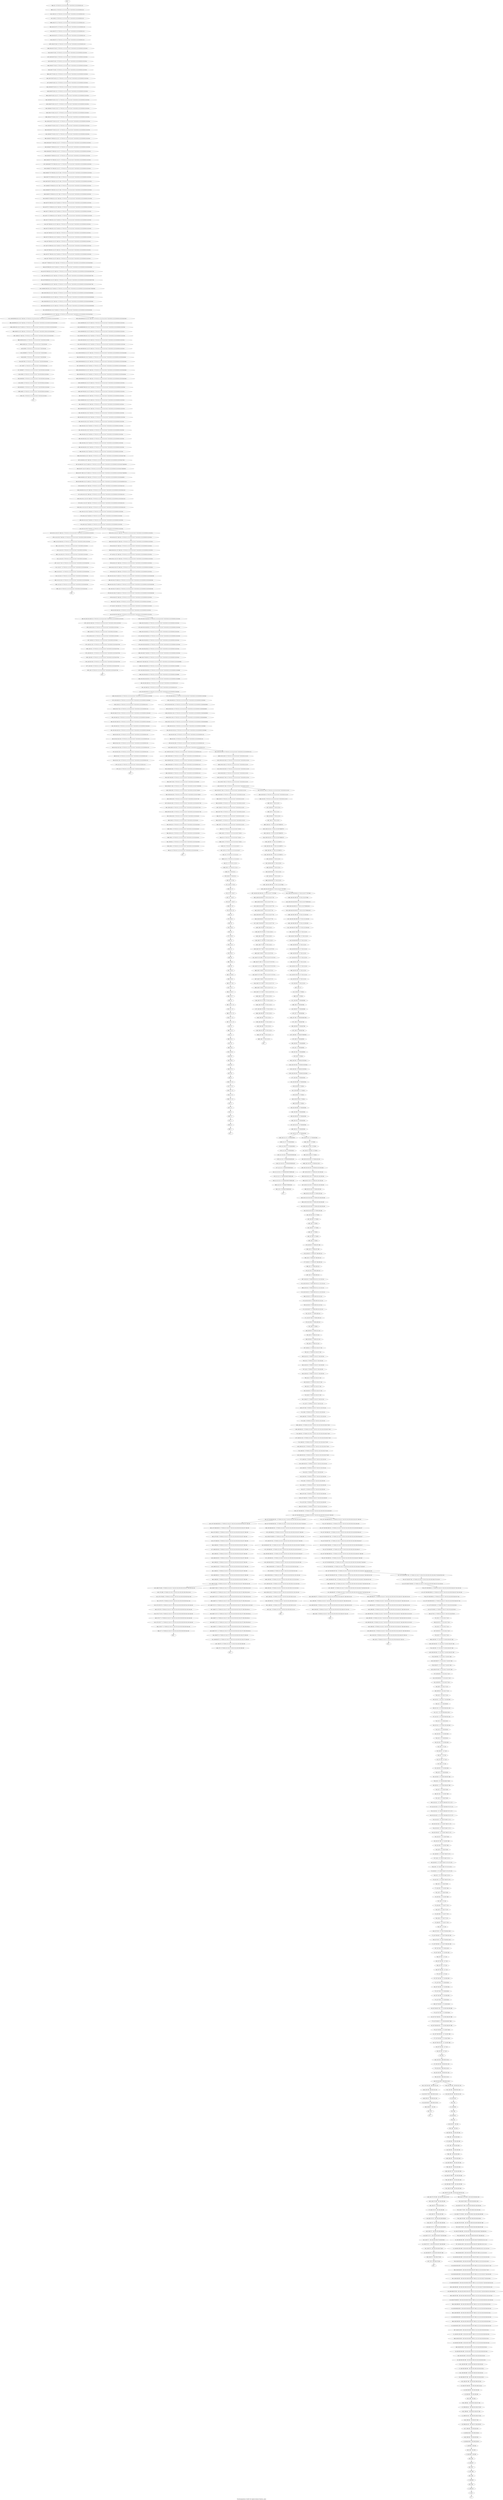digraph G {
graph [label="Tree-decomposition of width 9 for register allocator (function _main)"]
0[label="0 | : "];
1[label="1 | 410 : "];
2[label="2 | 409 410 : "];
3[label="3 | 408 409 : "];
4[label="4 | 407 408 : "];
5[label="5 | 406 407 : "];
6[label="6 | 405 406 : 195 196 "];
7[label="7 | 399 405 : 195 196 "];
8[label="8 | 399 404 405 : 195 196 229 230 "];
9[label="9 | 399 403 404 : 195 196 229 230 "];
10[label="10 | 399 402 403 : 195 196 227 228 229 230 "];
11[label="11 | 399 401 402 : 195 196 225 226 227 228 "];
12[label="12 | 399 400 401 : 195 196 225 226 227 228 "];
13[label="13 | 365 399 : 193 194 195 196 "];
14[label="14 | 365 398 399 : 193 194 195 196 "];
15[label="15 | 365 397 398 399 : 193 194 195 196 223 224 "];
16[label="16 | 365 396 397 399 : 193 194 195 196 219 220 223 224 "];
17[label="17 | 365 395 396 399 : 193 194 195 196 219 220 223 224 "];
18[label="18 | 365 394 395 399 : 193 194 195 196 215 216 219 220 223 224 "];
19[label="19 | 365 393 394 399 : 193 194 195 196 211 212 215 216 219 220 223 224 "];
20[label="20 | 365 392 393 399 : 193 194 195 196 207 208 211 212 215 216 219 220 223 224 "];
21[label="21 | 365 391 392 399 : 193 194 195 196 207 208 211 212 215 216 219 220 223 224 "];
22[label="22 | 365 390 391 399 : 193 194 195 196 203 204 207 208 211 212 215 216 219 220 223 224 "];
23[label="23 | 365 389 390 399 : 193 194 195 196 203 204 207 208 211 212 215 216 219 220 223 224 "];
24[label="24 | 365 388 389 399 : 193 194 195 196 203 204 207 208 211 212 215 216 219 220 223 224 "];
25[label="25 | 365 387 388 399 : 193 194 195 196 203 204 207 208 211 212 215 216 219 220 221 222 223 224 "];
26[label="26 | 365 386 387 399 : 193 194 195 196 203 204 207 208 211 212 215 216 217 218 219 220 221 222 223 224 "];
27[label="27 | 365 385 386 399 : 193 194 195 196 203 204 207 208 211 212 215 216 217 218 219 220 221 222 "];
28[label="28 | 365 384 385 399 : 193 194 195 196 203 204 207 208 211 212 215 216 217 218 219 220 "];
29[label="29 | 365 383 384 399 : 193 194 195 196 203 204 207 208 211 212 213 214 215 216 217 218 "];
30[label="30 | 365 382 383 399 : 193 194 195 196 203 204 207 208 211 212 213 214 215 216 "];
31[label="31 | 365 381 382 399 : 193 194 195 196 203 204 207 208 209 210 211 212 213 214 "];
32[label="32 | 365 380 381 399 : 193 194 195 196 203 204 207 208 209 210 211 212 "];
33[label="33 | 365 379 380 399 : 193 194 195 196 203 204 205 206 207 208 209 210 "];
34[label="34 | 365 378 379 399 : 193 194 195 196 203 204 205 206 207 208 "];
35[label="35 | 365 377 378 399 : 193 194 195 196 201 202 203 204 205 206 "];
36[label="36 | 365 376 377 399 : 193 194 195 196 201 202 203 204 "];
37[label="37 | 365 374 375 : 193 194 195 196 "];
38[label="38 | 365 373 374 : 193 194 195 196 199 200 "];
39[label="39 | 365 372 373 : 193 194 195 196 199 200 "];
40[label="40 | 365 371 372 : 193 194 195 196 197 198 199 200 "];
41[label="41 | 365 370 371 : 193 194 195 196 197 198 199 200 "];
42[label="42 | 365 369 370 : 193 194 195 196 197 198 "];
43[label="43 | 365 368 375 399 : 193 194 195 196 "];
44[label="44 | 365 367 368 375 : 193 194 195 196 "];
45[label="45 | 365 366 367 : 193 194 195 196 "];
46[label="46 | 364 365 : 193 194 195 196 "];
47[label="47 | 363 364 : 193 194 195 196 "];
48[label="48 | 362 363 : 193 194 195 196 "];
49[label="49 | 361 362 : 193 194 "];
50[label="50 | 360 361 : "];
51[label="51 | 359 360 : "];
52[label="52 | 352 359 : "];
53[label="53 | 352 355 359 : 189 190 191 192 "];
54[label="54 | 355 357 358 : 189 190 191 192 "];
55[label="55 | 355 356 357 : 189 190 191 192 "];
56[label="56 | 352 354 355 : 189 190 191 192 "];
57[label="57 | 352 353 354 : 189 190 191 192 "];
58[label="58 | 337 352 : 117 118 "];
59[label="59 | 337 351 352 : 117 118 "];
60[label="60 | 337 350 351 352 : 117 118 187 188 "];
61[label="61 | 337 349 350 352 : 117 118 187 188 "];
62[label="62 | 337 348 349 352 : 117 118 185 186 187 188 "];
63[label="63 | 337 347 348 352 : 117 118 185 186 187 188 "];
64[label="64 | 337 346 347 352 : 117 118 183 184 185 186 "];
65[label="65 | 337 345 346 : 117 118 183 184 "];
66[label="66 | 337 344 345 : 117 118 183 184 "];
67[label="67 | 337 343 344 : 117 118 183 184 "];
68[label="68 | 337 342 343 : 117 118 "];
69[label="69 | 337 341 342 : 117 118 "];
70[label="70 | 337 340 341 : 117 118 181 182 "];
71[label="71 | 337 339 340 : 117 118 179 180 181 182 "];
72[label="72 | 337 338 339 : 117 118 179 180 181 182 "];
73[label="73 | 336 337 : 117 118 177 178 "];
74[label="74 | 335 336 : 117 118 177 178 "];
75[label="75 | 334 335 : 117 118 177 178 "];
76[label="76 | 333 334 : 117 118 167 168 "];
77[label="77 | 332 333 : 117 118 167 168 "];
78[label="78 | 331 332 : 117 118 167 168 175 176 "];
79[label="79 | 330 331 : 117 118 167 168 173 174 175 176 "];
80[label="80 | 329 330 : 117 118 167 168 173 174 175 176 "];
81[label="81 | 328 329 : 117 118 167 168 173 174 "];
82[label="82 | 322 328 : 117 118 167 168 "];
83[label="83 | 322 327 328 : 117 118 167 168 "];
84[label="84 | 322 326 327 : 117 118 167 168 171 172 "];
85[label="85 | 322 325 326 : 117 118 167 168 171 172 "];
86[label="86 | 322 324 325 : 117 118 167 168 169 170 171 172 "];
87[label="87 | 322 323 324 : 117 118 167 168 169 170 171 172 "];
88[label="88 | 321 322 : 117 118 167 168 "];
89[label="89 | 320 321 : 117 118 165 166 167 168 "];
90[label="90 | 319 320 : 117 118 165 166 167 168 "];
91[label="91 | 318 319 : 117 118 165 166 "];
92[label="92 | 317 318 : 117 118 "];
93[label="93 | 316 317 : 117 118 "];
94[label="94 | 315 316 : 117 118 163 164 "];
95[label="95 | 314 315 : 117 118 163 164 "];
96[label="96 | 313 314 : 117 118 161 162 163 164 "];
97[label="97 | 312 313 : 117 118 159 160 161 162 "];
98[label="98 | 311 312 : 117 118 159 160 161 162 "];
99[label="99 | 310 311 : 115 116 117 118 159 160 "];
100[label="100 | 309 310 : 115 116 117 118 "];
101[label="101 | 303 309 : 6 7 115 116 117 118 "];
102[label="102 | 303 308 309 : 6 7 115 116 117 118 "];
103[label="103 | 303 307 308 : 6 7 115 116 117 118 157 158 "];
104[label="104 | 303 306 307 : 6 7 115 116 117 118 157 158 "];
105[label="105 | 303 305 306 : 6 7 115 116 117 118 155 156 157 158 "];
106[label="106 | 303 304 305 : 6 7 115 116 117 118 155 156 157 158 "];
107[label="107 | 302 303 : 6 7 115 116 117 118 "];
108[label="108 | 301 302 : 6 7 115 116 117 118 "];
109[label="109 | 257 301 : 6 7 83 84 115 116 117 118 123 124 129 130 "];
110[label="110 | 257 259 301 : 6 7 83 84 115 116 117 118 123 124 129 130 "];
111[label="111 | 257 259 300 301 : 6 7 83 84 115 116 117 118 123 124 129 130 "];
112[label="112 | 257 259 299 300 301 : 6 7 83 84 115 116 117 118 123 124 129 130 146 147 154 "];
113[label="113 | 257 259 298 299 301 : 6 7 83 84 115 116 117 118 123 124 129 130 146 147 152 153 154 "];
114[label="114 | 257 259 297 298 301 : 6 7 83 84 115 116 117 118 123 124 129 130 146 147 152 153 154 "];
115[label="115 | 290 296 297 : 6 7 83 84 115 116 117 118 123 124 129 130 133 134 146 147 148 149 152 153 "];
116[label="116 | 290 295 296 : 6 7 83 84 115 116 117 118 123 124 129 130 133 134 146 147 148 149 152 153 "];
117[label="117 | 290 294 297 : 6 7 83 84 115 116 117 118 123 124 129 130 133 134 146 147 148 149 152 153 "];
118[label="118 | 290 293 294 : 6 7 83 84 115 116 117 118 123 124 129 130 133 134 146 147 148 149 150 151 152 153 "];
119[label="119 | 290 292 293 : 6 7 83 84 115 116 117 118 123 124 129 130 133 134 146 147 148 149 150 151 152 153 "];
120[label="120 | 290 291 292 : 6 7 83 84 115 116 117 118 123 124 129 130 133 134 146 147 148 149 150 151 "];
121[label="121 | 257 259 289 290 301 : 6 7 83 84 115 116 117 118 123 124 129 130 133 134 146 147 148 149 "];
122[label="122 | 257 259 288 289 301 : 6 7 83 84 115 116 117 118 123 124 129 130 133 134 146 147 148 149 "];
123[label="123 | 257 259 287 288 301 : 6 7 83 84 115 116 117 118 123 124 129 130 133 134 138 139 146 147 "];
124[label="124 | 257 259 286 287 301 : 6 7 83 84 115 116 117 118 123 124 129 130 133 134 138 139 146 147 "];
125[label="125 | 257 259 285 286 301 : 6 7 83 84 115 116 117 118 123 124 129 130 133 134 138 139 146 147 "];
126[label="126 | 257 268 284 : 6 7 83 84 115 116 117 118 123 124 129 130 133 134 137 138 139 "];
127[label="127 | 268 283 284 : 6 7 83 84 115 116 117 118 123 124 129 130 133 134 137 138 139 "];
128[label="128 | 268 282 283 : 6 7 83 84 115 116 117 118 123 124 129 130 133 134 137 138 139 "];
129[label="129 | 268 281 282 : 6 7 83 84 115 116 117 118 123 124 129 130 133 134 137 138 139 "];
130[label="130 | 268 280 281 : 6 7 83 84 115 116 117 118 123 124 129 130 133 134 137 138 139 "];
131[label="131 | 268 275 280 : 6 7 83 84 115 116 117 118 123 124 129 130 133 134 137 138 139 142 143 "];
132[label="132 | 275 279 280 : 6 7 83 84 115 116 117 118 123 124 129 130 138 139 142 143 "];
133[label="133 | 275 278 279 : 6 7 83 84 115 116 117 118 123 124 129 130 138 139 142 143 144 145 "];
134[label="134 | 275 277 278 : 6 7 83 84 115 116 117 118 123 124 129 130 138 139 142 143 144 145 "];
135[label="135 | 275 276 277 : 6 7 83 84 115 116 117 118 123 124 129 130 138 139 142 143 144 145 "];
136[label="136 | 268 274 275 : 6 7 83 84 115 116 117 118 123 124 129 130 133 134 137 138 139 142 143 "];
137[label="137 | 268 273 274 : 6 7 83 84 115 116 117 118 123 124 129 130 133 134 137 138 139 140 141 142 143 "];
138[label="138 | 268 272 273 : 6 7 83 84 115 116 117 118 123 124 129 130 133 134 137 138 139 140 141 "];
139[label="139 | 268 271 272 : 6 7 83 84 115 116 117 118 123 124 129 130 133 134 137 138 139 140 141 "];
140[label="140 | 268 270 271 : 6 7 83 84 115 116 117 118 123 124 129 130 133 134 137 138 139 140 141 "];
141[label="141 | 268 269 270 : 6 7 83 84 115 116 117 118 123 124 129 130 133 134 137 138 139 "];
142[label="142 | 259 267 268 301 : 6 7 83 84 115 116 117 118 123 124 129 130 133 134 137 138 139 "];
143[label="143 | 259 266 267 301 : 6 7 83 84 115 116 117 118 123 124 129 130 133 134 135 136 137 138 139 "];
144[label="144 | 259 265 266 301 : 6 7 83 84 115 116 117 118 123 124 129 130 133 134 135 136 137 "];
145[label="145 | 259 264 265 301 : 6 7 83 84 115 116 117 118 123 124 129 130 133 134 135 136 "];
146[label="146 | 259 263 264 : 6 7 83 84 115 116 117 118 123 124 129 130 131 132 133 134 "];
147[label="147 | 259 262 263 : 6 7 83 84 115 116 117 118 123 124 129 130 131 132 133 134 "];
148[label="148 | 259 261 262 : 6 7 83 84 115 116 117 118 123 124 129 130 131 132 133 134 "];
149[label="149 | 259 260 261 : 6 7 83 84 115 116 117 118 123 124 129 130 131 132 "];
150[label="150 | 257 258 259 : 6 7 83 84 115 116 117 118 123 124 129 130 "];
151[label="151 | 256 257 : 6 7 83 84 115 116 117 118 123 124 129 130 "];
152[label="152 | 255 256 : 6 7 83 84 115 116 117 118 123 124 129 130 "];
153[label="153 | 249 255 : 6 7 83 84 115 116 117 118 121 122 123 124 "];
154[label="154 | 249 254 255 : 6 7 83 84 115 116 117 118 121 122 123 124 "];
155[label="155 | 249 253 254 : 6 7 83 84 115 116 117 118 121 122 123 124 127 128 "];
156[label="156 | 249 252 253 : 6 7 83 84 115 116 117 118 121 122 123 124 127 128 "];
157[label="157 | 249 251 252 : 6 7 83 84 115 116 117 118 121 122 123 124 125 126 127 128 "];
158[label="158 | 249 250 251 : 6 7 83 84 115 116 117 118 121 122 123 124 125 126 127 128 "];
159[label="159 | 248 249 : 6 7 83 84 115 116 117 118 121 122 123 124 "];
160[label="160 | 247 248 : 6 7 83 84 115 116 117 118 121 122 123 124 "];
161[label="161 | 246 247 : 6 7 83 84 115 116 117 118 121 122 "];
162[label="162 | 245 246 : 6 7 83 84 115 116 117 118 "];
163[label="163 | 244 245 : 6 7 83 84 115 116 117 118 "];
164[label="164 | 243 244 : 6 7 83 84 115 116 117 118 119 120 "];
165[label="165 | 242 243 : 6 7 83 84 115 116 117 118 119 120 "];
166[label="166 | 241 242 : 6 7 83 84 115 116 117 118 119 120 "];
167[label="167 | 240 241 : 6 7 83 84 115 116 117 118 "];
168[label="168 | 239 240 : 6 7 83 84 115 116 "];
169[label="169 | 238 239 : 6 7 83 84 115 116 "];
170[label="170 | 232 238 : 6 7 83 84 109 110 "];
171[label="171 | 232 237 238 : 6 7 83 84 109 110 "];
172[label="172 | 232 236 237 : 6 7 83 84 109 110 113 114 "];
173[label="173 | 232 235 236 : 6 7 83 84 109 110 113 114 "];
174[label="174 | 232 234 235 : 6 7 83 84 109 110 111 112 113 114 "];
175[label="175 | 232 233 234 : 6 7 83 84 109 110 111 112 113 114 "];
176[label="176 | 231 232 : 6 7 83 84 109 110 "];
177[label="177 | 230 231 : 6 7 83 84 107 108 109 110 "];
178[label="178 | 229 230 : 6 7 83 84 107 108 109 110 "];
179[label="179 | 228 229 : 6 7 83 84 107 108 "];
180[label="180 | 227 228 : 6 7 83 84 "];
181[label="181 | 226 227 : 6 7 83 84 "];
182[label="182 | 202 226 : 6 7 83 84 "];
183[label="183 | 202 225 226 : 6 7 83 84 "];
184[label="184 | 202 224 225 226 : 6 7 83 84 105 106 "];
185[label="185 | 202 223 224 225 226 : 6 7 83 84 103 104 105 106 "];
186[label="186 | 202 222 223 225 226 : 6 7 83 84 103 104 105 106 "];
187[label="187 | 202 221 222 225 : 6 7 83 84 101 102 103 104 "];
188[label="188 | 202 220 221 225 : 6 7 83 84 101 102 103 104 "];
189[label="189 | 202 219 220 225 : 6 7 83 84 101 102 103 104 "];
190[label="190 | 202 218 219 225 : 6 7 83 84 101 102 "];
191[label="191 | 202 217 218 225 : 6 7 83 84 "];
192[label="192 | 211 216 217 : 6 7 83 84 95 96 "];
193[label="193 | 211 215 216 : 6 7 83 84 95 96 99 100 "];
194[label="194 | 211 214 215 : 6 7 83 84 95 96 99 100 "];
195[label="195 | 211 213 214 : 6 7 83 84 95 96 97 98 99 100 "];
196[label="196 | 211 212 213 : 6 7 83 84 95 96 97 98 99 100 "];
197[label="197 | 202 210 211 : 6 7 83 84 95 96 "];
198[label="198 | 202 209 210 : 6 7 83 84 95 96 "];
199[label="199 | 202 208 209 : 6 7 83 84 95 96 "];
200[label="200 | 202 207 208 : 6 7 83 84 "];
201[label="201 | 202 206 207 : 6 7 83 84 "];
202[label="202 | 202 205 206 : 6 7 83 84 93 94 "];
203[label="203 | 202 204 205 : 6 7 83 84 91 92 93 94 "];
204[label="204 | 202 203 204 : 6 7 83 84 91 92 93 94 "];
205[label="205 | 201 202 : 6 7 83 84 89 90 "];
206[label="206 | 200 201 : 6 7 83 84 89 90 "];
207[label="207 | 199 200 : 6 7 83 84 87 88 89 90 "];
208[label="208 | 198 199 : 6 7 83 84 87 88 "];
209[label="209 | 197 198 : 6 7 83 84 85 86 87 88 "];
210[label="210 | 196 197 : 6 7 83 84 85 86 "];
211[label="211 | 195 196 : 6 7 83 84 85 86 "];
212[label="212 | 194 195 : 6 7 83 84 "];
213[label="213 | 160 194 : 6 7 20 21 22 23 "];
214[label="214 | 160 193 194 : 6 7 20 21 22 23 "];
215[label="215 | 160 192 193 194 : 6 7 20 21 22 23 "];
216[label="216 | 160 191 192 194 : 6 7 20 21 22 23 "];
217[label="217 | 160 190 191 194 : 6 7 20 21 22 23 "];
218[label="218 | 160 189 190 194 : 6 7 20 21 22 23 "];
219[label="219 | 160 188 189 194 : 6 7 20 21 22 23 "];
220[label="220 | 160 187 188 189 194 : 6 7 20 21 22 23 "];
221[label="221 | 160 186 187 189 194 : 6 7 20 21 22 23 81 82 "];
222[label="222 | 160 185 186 189 194 : 6 7 20 21 22 23 81 82 "];
223[label="223 | 160 184 185 189 194 : 6 7 20 21 22 23 79 80 81 82 "];
224[label="224 | 160 183 184 189 194 : 6 7 20 21 22 23 79 80 81 82 "];
225[label="225 | 160 181 182 189 : 6 7 20 21 22 23 77 78 "];
226[label="226 | 160 180 181 189 : 6 7 20 21 22 23 77 78 "];
227[label="227 | 160 179 180 189 : 6 7 20 21 22 23 77 78 "];
228[label="228 | 160 178 179 189 : 6 7 20 21 22 23 "];
229[label="229 | 160 177 178 189 : 6 7 20 21 22 23 "];
230[label="230 | 160 176 177 189 : 6 7 20 21 22 23 75 76 "];
231[label="231 | 160 175 176 189 : 6 7 20 21 22 23 73 74 75 76 "];
232[label="232 | 160 174 175 189 : 6 7 20 21 22 23 73 74 75 76 "];
233[label="233 | 160 173 174 189 : 6 7 20 21 22 23 71 72 73 74 "];
234[label="234 | 160 172 173 189 : 6 7 20 21 22 23 71 72 "];
235[label="235 | 160 171 172 189 : 6 7 20 21 22 23 71 72 "];
236[label="236 | 160 170 171 189 : 6 7 20 21 22 23 "];
237[label="237 | 160 169 170 189 : 6 7 20 21 22 23 "];
238[label="238 | 160 168 169 : 6 7 20 21 22 23 "];
239[label="239 | 160 167 168 : 6 7 20 21 22 23 "];
240[label="240 | 160 166 194 : 6 7 20 21 22 23 "];
241[label="241 | 160 165 166 : 6 7 20 21 22 23 "];
242[label="242 | 160 164 165 : 6 7 20 21 22 23 69 70 "];
243[label="243 | 160 163 164 : 6 7 20 21 22 23 69 70 "];
244[label="244 | 160 162 163 : 6 7 20 21 22 23 67 68 69 70 "];
245[label="245 | 160 161 162 : 6 7 20 21 22 23 67 68 69 70 "];
246[label="246 | 159 160 : 6 7 20 21 22 23 "];
247[label="247 | 158 159 : 6 7 20 21 22 23 "];
248[label="248 | 35 158 : 6 7 8 9 10 11 12 13 14 15 16 17 18 19 20 21 22 23 "];
249[label="249 | 35 39 158 : 6 7 8 9 10 11 12 13 14 15 16 17 18 19 20 21 22 23 "];
250[label="250 | 39 156 157 158 : 6 7 8 9 10 11 12 13 14 15 16 17 18 19 20 21 22 23 "];
251[label="251 | 39 155 156 158 : 6 7 8 9 10 11 12 13 14 15 16 17 18 19 20 21 22 23 "];
252[label="252 | 39 154 155 158 : 6 7 8 9 10 11 12 13 14 15 16 17 18 19 20 21 22 23 "];
253[label="253 | 50 153 154 : 6 7 8 9 10 11 12 13 14 15 16 17 18 19 20 21 22 23 29 30 31 32 "];
254[label="254 | 50 152 153 154 : 6 7 8 9 10 11 12 13 14 15 16 17 18 19 20 21 22 23 29 30 31 32 65 66 "];
255[label="255 | 50 151 152 154 : 6 7 8 9 10 11 12 13 14 15 16 17 18 19 20 21 22 23 29 30 31 32 63 64 65 66 "];
256[label="256 | 50 150 151 154 : 6 7 8 9 10 11 12 13 14 15 16 17 18 19 20 21 22 23 29 30 31 32 63 64 65 66 "];
257[label="257 | 50 149 150 154 : 6 7 8 9 10 11 12 13 14 15 16 17 18 19 20 21 22 23 29 30 31 32 63 64 65 66 "];
258[label="258 | 50 147 154 : 6 7 8 9 10 11 12 13 14 15 16 17 18 19 20 21 22 23 29 30 31 32 "];
259[label="259 | 50 146 147 154 : 6 7 8 9 10 11 12 13 14 15 16 17 18 19 20 21 22 23 29 30 31 32 61 62 "];
260[label="260 | 50 145 146 154 : 6 7 8 9 10 11 12 13 14 15 16 17 18 19 20 21 22 23 29 30 31 32 61 62 "];
261[label="261 | 50 144 145 154 : 6 7 8 9 10 11 12 13 14 15 16 17 18 19 20 21 22 23 29 30 31 32 61 62 "];
262[label="262 | 50 143 144 154 : 6 7 8 9 10 11 12 13 14 15 16 17 18 19 20 21 22 23 29 30 31 32 "];
263[label="263 | 50 142 143 154 : 6 7 8 9 10 11 12 13 14 15 16 17 18 19 20 21 22 23 29 30 31 32 "];
264[label="264 | 50 141 142 : 6 7 8 9 10 11 12 13 14 15 16 17 18 19 20 21 22 23 29 30 31 32 "];
265[label="265 | 50 140 148 154 : 6 7 8 9 10 11 12 13 14 15 16 17 18 19 20 21 22 23 29 30 31 32 "];
266[label="266 | 50 139 140 148 154 : 6 7 8 9 10 11 12 13 14 15 16 17 18 19 20 21 22 23 29 30 31 32 59 60 "];
267[label="267 | 50 138 139 148 154 : 6 7 8 9 10 11 12 13 14 15 16 17 18 19 20 21 22 23 29 30 31 32 59 60 "];
268[label="268 | 50 137 138 148 154 : 6 7 8 9 10 11 12 13 14 15 16 17 18 19 20 21 22 23 29 30 31 32 33 34 59 60 "];
269[label="269 | 50 136 137 148 154 : 6 7 8 9 10 11 12 13 14 15 16 17 18 19 20 21 22 23 29 30 31 32 33 34 "];
270[label="270 | 50 135 136 148 154 : 6 7 8 9 10 11 12 13 14 15 16 17 18 19 20 21 22 23 29 30 31 32 33 34 "];
271[label="271 | 50 134 135 148 154 : 6 7 8 9 10 11 12 13 14 15 16 17 18 19 20 21 22 23 29 30 31 32 33 34 "];
272[label="272 | 50 133 134 148 154 : 6 7 8 9 10 11 12 13 14 15 16 17 18 19 20 21 22 23 29 30 31 32 33 34 "];
273[label="273 | 128 132 133 : 6 7 8 9 10 11 12 13 14 15 16 17 18 19 30 31 32 33 34 "];
274[label="274 | 128 131 132 : 6 7 8 9 10 11 12 13 14 15 16 17 18 19 30 31 32 33 34 57 58 "];
275[label="275 | 128 130 131 : 6 7 8 9 10 11 12 13 14 15 16 17 18 19 30 31 32 33 34 57 58 "];
276[label="276 | 128 129 130 : 6 7 8 9 10 11 12 13 14 15 16 17 18 19 30 31 32 33 34 57 58 "];
277[label="277 | 50 127 128 148 154 : 6 7 8 9 10 11 12 13 14 15 16 17 18 19 20 21 22 23 29 30 31 32 33 34 "];
278[label="278 | 50 126 127 148 154 : 6 7 8 9 10 11 12 13 14 15 16 17 18 19 20 21 22 23 29 30 31 32 33 34 "];
279[label="279 | 50 125 126 127 148 154 : 6 7 8 9 10 11 12 13 14 15 16 17 18 19 20 21 22 23 29 30 31 32 33 34 55 56 "];
280[label="280 | 50 124 125 127 148 154 : 6 7 8 9 10 11 12 13 14 15 16 17 18 19 20 21 22 23 29 30 31 32 33 34 55 56 "];
281[label="281 | 50 123 124 127 148 154 : 6 7 8 9 10 11 12 13 14 15 16 17 18 19 20 21 22 23 29 30 31 32 33 34 55 56 "];
282[label="282 | 50 122 123 127 148 154 : 6 7 8 9 10 11 12 13 14 15 16 17 18 19 20 21 22 23 29 30 31 32 33 34 "];
283[label="283 | 50 121 122 127 148 154 : 6 7 8 9 10 11 12 13 14 15 16 17 18 19 20 21 22 23 29 30 31 32 33 34 "];
284[label="284 | 50 120 121 127 148 154 : 6 7 8 9 10 11 12 13 14 15 16 17 18 19 20 21 22 23 29 30 31 32 33 34 "];
285[label="285 | 50 119 120 127 148 154 : 6 7 8 9 10 11 12 13 14 15 16 17 18 19 20 21 22 23 29 30 31 32 33 34 "];
286[label="286 | 114 118 119 : 6 7 8 9 10 11 12 13 14 15 16 17 18 19 30 31 32 33 34 "];
287[label="287 | 114 117 118 : 6 7 8 9 10 11 12 13 14 15 16 17 18 19 30 31 32 33 34 53 54 "];
288[label="288 | 114 116 117 : 6 7 8 9 10 11 12 13 14 15 16 17 18 19 30 31 32 33 34 53 54 "];
289[label="289 | 114 115 116 : 6 7 8 9 10 11 12 13 14 15 16 17 18 19 30 31 32 33 34 53 54 "];
290[label="290 | 50 113 114 127 148 154 : 6 7 8 9 10 11 12 13 14 15 16 17 18 19 20 21 22 23 29 30 31 32 33 34 "];
291[label="291 | 50 112 113 127 148 154 : 6 7 8 9 10 11 12 13 14 15 16 17 18 19 20 21 22 23 29 30 31 32 33 34 "];
292[label="292 | 50 111 112 113 127 148 154 : 6 7 8 9 10 11 12 13 14 15 16 17 18 19 20 21 22 23 29 30 31 32 33 34 51 52 "];
293[label="293 | 50 110 111 113 127 148 154 : 6 7 8 9 10 11 12 13 14 15 16 17 18 19 20 21 22 23 29 30 31 32 33 34 51 52 "];
294[label="294 | 50 109 110 113 127 148 154 : 6 7 8 9 10 11 12 13 14 15 16 17 18 19 20 21 22 23 29 30 31 32 33 34 51 52 "];
295[label="295 | 50 108 109 113 127 148 154 : 6 7 8 9 10 11 12 13 14 15 16 17 18 19 20 21 22 23 29 30 31 32 33 34 49 50 51 52 "];
296[label="296 | 50 107 108 113 127 148 154 : 6 7 8 9 10 11 12 13 14 15 16 17 18 19 20 21 22 23 29 30 31 32 33 34 47 48 49 50 "];
297[label="297 | 50 106 107 113 127 148 154 : 6 7 8 9 10 11 12 13 14 15 16 17 18 19 20 21 22 23 29 30 31 32 33 34 47 48 49 50 "];
298[label="298 | 50 105 106 113 127 148 154 : 6 7 8 9 10 11 12 13 14 15 16 17 18 19 20 21 22 23 29 30 31 32 33 34 47 48 "];
299[label="299 | 50 104 105 113 127 148 154 : 6 7 8 9 10 11 12 13 14 15 16 17 18 19 20 21 22 23 29 30 31 32 33 34 "];
300[label="300 | 50 103 104 113 127 148 154 : 6 7 8 9 10 11 12 13 14 15 16 17 18 19 20 21 22 23 29 30 31 32 33 34 "];
301[label="301 | 50 102 103 113 127 148 154 : 6 7 8 9 10 11 12 13 14 15 16 17 18 19 20 21 22 23 29 30 31 32 33 34 "];
302[label="302 | 50 101 102 113 127 148 154 : 6 7 8 9 10 11 12 13 14 15 16 17 18 19 20 21 22 23 29 30 31 32 33 34 "];
303[label="303 | 50 100 101 102 113 127 148 154 : 6 7 8 9 10 11 12 13 14 15 16 17 18 19 20 21 22 23 29 30 31 32 33 34 "];
304[label="304 | 50 99 100 102 113 127 148 154 : 6 7 8 9 10 11 12 13 14 15 16 17 18 19 20 21 22 23 29 30 31 32 33 34 "];
305[label="305 | 50 98 99 102 113 127 148 154 : 6 7 8 9 10 11 12 13 14 15 16 17 18 19 20 21 22 23 29 30 31 32 33 34 "];
306[label="306 | 50 97 98 102 113 127 148 154 : 6 7 8 9 10 11 12 13 14 15 16 17 18 19 20 21 22 23 29 30 31 32 33 34 "];
307[label="307 | 50 96 97 98 102 113 127 148 154 : 6 7 8 9 10 11 12 13 14 15 16 17 18 19 20 21 22 23 29 30 31 32 33 34 "];
308[label="308 | 50 95 96 98 102 113 127 148 154 : 6 7 8 9 10 11 12 13 14 15 16 17 18 19 20 21 22 23 29 30 31 32 33 34 45 46 "];
309[label="309 | 50 94 95 98 102 113 127 148 154 : 6 7 8 9 10 11 12 13 14 15 16 17 18 19 20 21 22 23 29 30 31 32 33 34 45 46 "];
310[label="310 | 50 93 94 98 102 113 127 148 154 : 6 7 8 9 10 11 12 13 14 15 16 17 18 19 20 21 22 23 29 30 31 32 33 34 45 46 "];
311[label="311 | 50 92 93 98 102 113 127 148 154 : 6 7 8 9 10 11 12 13 14 15 16 17 18 19 20 21 22 23 29 30 31 32 33 34 45 46 "];
312[label="312 | 50 91 92 98 102 113 127 148 154 : 6 7 8 9 10 11 12 13 14 15 16 17 18 19 20 21 22 23 29 30 31 32 33 34 "];
313[label="313 | 50 90 91 98 102 113 127 148 154 : 6 7 8 9 10 11 12 13 14 15 16 17 18 19 20 21 22 23 29 30 31 32 33 34 "];
314[label="314 | 50 89 90 98 102 113 127 148 154 : 6 7 8 9 10 11 12 13 14 15 16 17 18 19 20 21 22 23 29 30 31 32 33 34 "];
315[label="315 | 83 88 89 : 6 7 8 9 10 11 12 13 14 15 16 17 18 19 35 36 "];
316[label="316 | 83 87 88 : 6 7 8 9 10 11 12 13 14 15 16 17 18 19 35 36 43 44 "];
317[label="317 | 83 86 87 : 6 7 8 9 10 11 12 13 14 15 16 17 18 19 35 36 41 42 43 44 "];
318[label="318 | 83 85 86 : 6 7 8 9 10 11 12 13 14 15 16 17 18 19 35 36 41 42 43 44 "];
319[label="319 | 83 84 85 : 6 7 8 9 10 11 12 13 14 15 16 17 18 19 35 36 41 42 43 44 "];
320[label="320 | 50 82 83 98 102 113 127 148 154 : 6 7 8 9 10 11 12 13 14 15 16 17 18 19 20 21 22 23 29 30 31 32 33 34 35 36 39 40 "];
321[label="321 | 50 81 82 98 102 113 127 148 154 : 6 7 8 9 10 11 12 13 14 15 16 17 18 19 20 21 22 23 29 30 31 32 33 34 35 36 39 40 "];
322[label="322 | 50 80 81 98 102 113 127 148 154 : 6 7 8 9 10 11 12 13 14 15 16 17 18 19 20 21 22 23 29 30 31 32 33 34 35 36 37 38 39 40 "];
323[label="323 | 50 79 80 98 102 113 127 148 154 : 6 7 8 9 10 11 12 13 14 15 16 17 18 19 20 21 22 23 29 30 31 32 33 34 35 36 37 38 "];
324[label="324 | 50 78 79 98 102 113 127 148 154 : 6 7 8 9 10 11 12 13 14 15 16 17 18 19 20 21 22 23 29 30 31 32 33 34 35 36 37 38 "];
325[label="325 | 50 77 78 98 102 113 127 148 154 : 6 7 8 9 10 11 12 13 14 15 16 17 18 19 20 21 22 23 29 30 31 32 33 34 35 36 "];
326[label="326 | 50 76 77 98 102 113 127 148 154 : 6 7 8 9 10 11 12 13 14 15 16 17 18 19 20 21 22 23 29 30 31 32 33 34 "];
327[label="327 | 50 75 76 98 102 113 127 148 154 : 6 7 8 9 10 11 12 13 14 15 16 17 18 19 20 21 22 23 29 30 31 32 33 34 "];
328[label="328 | 50 74 75 98 102 113 127 148 154 : 6 7 8 9 10 11 12 13 14 15 16 17 18 19 20 21 22 23 29 30 31 32 33 34 "];
329[label="329 | 50 73 74 98 102 113 127 148 154 : 6 7 8 9 10 11 12 13 14 15 16 17 18 19 20 21 22 23 29 30 31 32 33 34 "];
330[label="330 | 50 72 73 98 102 113 127 148 154 : 6 7 8 9 10 11 12 13 14 15 16 17 18 19 20 21 22 23 29 30 31 32 33 34 "];
331[label="331 | 50 71 72 73 98 102 113 127 148 154 : 6 7 8 9 10 11 12 13 14 15 16 17 18 19 20 21 22 23 29 30 31 32 33 34 "];
332[label="332 | 50 70 71 73 98 102 113 127 148 154 : 6 7 8 9 10 11 12 13 14 15 16 17 18 19 20 21 22 23 29 30 31 32 33 34 "];
333[label="333 | 50 69 70 73 98 102 113 127 148 154 : 6 7 8 9 10 11 12 13 14 15 16 17 18 19 20 21 22 23 29 30 31 32 33 34 "];
334[label="334 | 50 68 69 70 73 98 102 113 127 148 : 6 7 8 9 10 11 12 13 14 15 16 17 18 19 20 21 22 23 29 30 31 32 33 34 "];
335[label="335 | 50 67 68 70 73 98 102 113 127 148 : 6 7 8 9 10 11 12 13 14 15 16 17 18 19 20 21 22 23 29 30 31 32 33 34 "];
336[label="336 | 50 66 67 70 73 98 102 113 127 148 : 6 7 8 9 10 11 12 13 14 15 16 17 18 19 20 21 22 23 29 30 31 32 33 34 "];
337[label="337 | 50 65 66 67 70 73 98 102 113 127 : 6 7 8 9 10 11 12 13 14 15 16 17 18 19 20 21 22 23 29 30 31 32 33 34 "];
338[label="338 | 50 64 65 67 70 98 102 113 127 : 6 7 8 9 10 11 12 13 14 15 16 17 18 19 20 21 22 23 29 30 31 32 33 34 "];
339[label="339 | 50 63 64 67 70 98 102 113 127 : 6 7 8 9 10 11 12 13 14 15 16 17 18 19 20 21 22 23 29 30 31 32 33 34 "];
340[label="340 | 50 62 63 67 70 102 113 127 : 6 7 8 9 10 11 12 13 14 15 16 17 18 19 20 21 22 23 29 30 31 32 33 34 "];
341[label="341 | 50 61 62 67 70 102 113 127 : 6 7 8 9 10 11 12 13 14 15 16 17 18 19 20 21 22 23 29 30 31 32 33 34 "];
342[label="342 | 50 60 61 70 102 113 127 : 6 7 8 9 10 11 12 13 14 15 16 17 18 19 20 21 22 23 29 30 31 32 33 34 "];
343[label="343 | 50 59 60 70 102 113 127 : 6 7 8 9 10 11 12 13 14 15 16 17 18 19 20 21 22 23 29 30 31 32 33 34 "];
344[label="344 | 50 58 59 70 102 113 : 6 7 8 9 10 11 12 13 14 15 16 17 18 19 20 21 22 23 29 30 31 32 33 34 "];
345[label="345 | 50 57 58 70 102 113 : 6 7 8 9 10 11 12 13 14 15 16 17 18 19 20 21 22 23 29 30 31 32 33 34 "];
346[label="346 | 50 56 57 70 102 : 6 7 8 9 10 11 12 13 14 15 16 17 18 19 20 21 22 23 29 30 31 32 33 34 "];
347[label="347 | 50 55 56 70 102 : 6 7 8 9 10 11 12 13 14 15 16 17 18 19 20 21 22 23 29 30 31 32 33 34 "];
348[label="348 | 50 54 55 70 102 : 6 7 8 9 10 11 12 13 14 15 16 17 18 19 20 21 22 23 29 30 31 32 33 34 "];
349[label="349 | 50 53 54 70 : 6 7 8 9 10 11 12 13 14 15 16 17 18 19 20 21 22 23 29 30 31 32 "];
350[label="350 | 50 52 53 70 : 6 7 8 9 10 11 12 13 14 15 16 17 18 19 20 21 22 23 29 30 31 32 "];
351[label="351 | 50 51 52 : 6 7 8 9 10 11 12 13 14 15 16 17 18 19 20 21 22 23 29 30 31 32 "];
352[label="352 | 39 49 50 158 : 6 7 8 9 10 11 12 13 14 15 16 17 18 19 20 21 22 23 29 30 31 32 "];
353[label="353 | 39 48 49 158 : 6 7 8 9 10 11 12 13 14 15 16 17 18 19 20 21 22 23 29 30 31 32 "];
354[label="354 | 39 47 48 158 : 6 7 8 9 10 11 12 13 14 15 16 17 18 19 20 21 22 23 29 30 31 32 "];
355[label="355 | 39 46 47 158 : 6 7 8 9 10 11 12 13 14 15 16 17 18 19 20 21 22 23 27 28 29 30 "];
356[label="356 | 39 45 46 158 : 6 7 8 9 10 11 12 13 14 15 16 17 18 19 20 21 22 23 27 28 29 "];
357[label="357 | 39 44 45 158 : 6 7 8 9 10 11 12 13 14 15 16 17 18 19 20 21 22 23 24 25 27 28 "];
358[label="358 | 39 43 44 158 : 6 7 8 9 10 11 12 13 14 15 16 17 18 19 20 21 22 23 24 25 27 28 "];
359[label="359 | 39 42 43 : 6 7 8 9 10 11 12 13 14 15 16 17 18 19 20 21 22 23 24 25 26 "];
360[label="360 | 39 41 42 : 6 7 8 9 10 11 12 13 14 15 16 17 18 19 20 21 22 23 24 25 26 "];
361[label="361 | 39 40 41 : 6 7 8 9 10 11 12 13 14 15 16 17 18 19 20 21 22 23 24 25 26 "];
362[label="362 | 35 38 39 : 6 7 8 9 10 11 12 13 14 15 16 17 18 19 20 21 22 23 "];
363[label="363 | 35 37 38 : 6 7 8 9 10 11 12 13 14 15 16 17 18 19 20 21 22 23 "];
364[label="364 | 35 36 37 : 6 7 8 9 10 11 12 13 14 15 16 17 18 19 20 21 22 23 "];
365[label="365 | 34 35 : 6 7 8 9 10 11 12 13 14 15 16 17 18 19 "];
366[label="366 | 33 34 : 6 7 8 9 10 11 12 13 14 15 16 17 18 19 "];
367[label="367 | 32 33 : 6 7 8 9 10 11 12 13 14 15 16 17 "];
368[label="368 | 31 32 : 6 7 8 9 10 11 12 13 14 15 "];
369[label="369 | 30 31 : 6 7 8 9 10 11 12 13 "];
370[label="370 | 29 30 : 6 7 8 9 10 11 "];
371[label="371 | 28 29 : 6 7 8 9 "];
372[label="372 | 27 28 : 4 5 6 7 "];
373[label="373 | 26 27 : 4 5 6 7 "];
374[label="374 | 25 26 : 4 5 "];
375[label="375 | 24 25 : "];
376[label="376 | 23 24 : "];
377[label="377 | 22 23 : "];
378[label="378 | 21 22 : "];
379[label="379 | 20 21 : "];
380[label="380 | 19 20 : "];
381[label="381 | 15 19 : "];
382[label="382 | 15 18 19 : "];
383[label="383 | 15 17 18 : "];
384[label="384 | 15 16 17 : "];
385[label="385 | 14 15 : 2 3 "];
386[label="386 | 13 14 : 2 3 "];
387[label="387 | 12 13 : 2 3 "];
388[label="388 | 11 12 : "];
389[label="389 | 10 11 : "];
390[label="390 | 6 10 : "];
391[label="391 | 6 9 10 : "];
392[label="392 | 6 8 9 : "];
393[label="393 | 6 7 8 : "];
394[label="394 | 5 6 : 0 1 "];
395[label="395 | 4 5 : 0 1 "];
396[label="396 | 3 4 : 0 1 "];
397[label="397 | 2 3 : "];
398[label="398 | 1 2 : "];
399[label="399 | 0 1 : "];
400[label="400 | 365 375 376 399 : 193 194 195 196 201 202 "];
401[label="401 | 352 355 358 : 189 190 191 192 "];
402[label="402 | 290 296 297 : 6 7 83 84 115 116 117 118 123 124 129 130 133 134 146 147 148 149 152 153 "];
403[label="403 | 290 296 297 : 6 7 83 84 115 116 117 118 123 124 129 130 133 134 146 147 148 149 152 153 "];
404[label="404 | 257 259 290 297 301 : 6 7 83 84 115 116 117 118 123 124 129 130 133 134 146 147 148 149 152 153 "];
405[label="405 | 257 259 268 285 301 : 6 7 83 84 115 116 117 118 123 124 129 130 133 134 137 138 139 "];
406[label="406 | 202 211 217 : 6 7 83 84 95 96 "];
407[label="407 | 160 182 183 189 194 : 6 7 20 21 22 23 77 78 79 80 "];
408[label="408 | 50 148 149 154 : 6 7 8 9 10 11 12 13 14 15 16 17 18 19 20 21 22 23 29 30 31 32 63 64 "];
409[label="409 | 50 128 133 148 154 : 6 7 8 9 10 11 12 13 14 15 16 17 18 19 20 21 22 23 29 30 31 32 33 34 "];
410[label="410 | 50 114 119 127 148 154 : 6 7 8 9 10 11 12 13 14 15 16 17 18 19 20 21 22 23 29 30 31 32 33 34 "];
411[label="411 | 50 83 89 98 102 113 127 148 154 : 6 7 8 9 10 11 12 13 14 15 16 17 18 19 20 21 22 23 29 30 31 32 33 34 35 36 "];
412[label="412 | 50 83 89 98 102 113 127 148 154 : 6 7 8 9 10 11 12 13 14 15 16 17 18 19 20 21 22 23 29 30 31 32 33 34 35 36 "];
413[label="413 | 50 114 119 127 148 154 : 6 7 8 9 10 11 12 13 14 15 16 17 18 19 20 21 22 23 29 30 31 32 33 34 "];
414[label="414 | 50 128 133 148 154 : 6 7 8 9 10 11 12 13 14 15 16 17 18 19 20 21 22 23 29 30 31 32 33 34 "];
415[label="415 | 50 148 149 154 : 6 7 8 9 10 11 12 13 14 15 16 17 18 19 20 21 22 23 29 30 31 32 63 64 "];
416[label="416 | 39 50 154 158 : 6 7 8 9 10 11 12 13 14 15 16 17 18 19 20 21 22 23 29 30 31 32 "];
417[label="417 | 39 50 154 158 : 6 7 8 9 10 11 12 13 14 15 16 17 18 19 20 21 22 23 29 30 31 32 "];
418[label="418 | 35 39 157 158 : 6 7 8 9 10 11 12 13 14 15 16 17 18 19 20 21 22 23 "];
419[label="419 | 35 39 157 158 : 6 7 8 9 10 11 12 13 14 15 16 17 18 19 20 21 22 23 "];
420[label="420 | 160 182 183 189 194 : 6 7 20 21 22 23 77 78 79 80 "];
421[label="421 | 202 211 217 : 6 7 83 84 95 96 "];
422[label="422 | 257 259 268 285 301 : 6 7 83 84 115 116 117 118 123 124 129 130 133 134 137 138 139 "];
423[label="423 | 268 275 280 : 6 7 83 84 115 116 117 118 123 124 129 130 133 134 137 138 139 142 143 "];
424[label="424 | 268 275 280 : 6 7 83 84 115 116 117 118 123 124 129 130 133 134 137 138 139 142 143 "];
425[label="425 | 257 259 268 285 301 : 6 7 83 84 115 116 117 118 123 124 129 130 133 134 137 138 139 "];
426[label="426 | 257 259 268 285 301 : 6 7 83 84 115 116 117 118 123 124 129 130 133 134 137 138 139 "];
427[label="427 | 257 259 290 297 301 : 6 7 83 84 115 116 117 118 123 124 129 130 133 134 146 147 148 149 152 153 "];
428[label="428 | 352 355 358 : 189 190 191 192 "];
429[label="429 | 365 375 376 399 : 193 194 195 196 201 202 "];
430[label="430 | : "];
431[label="431 | 365 370 : 193 194 195 196 197 198 "];
432[label="432 | 365 371 : 193 194 195 196 197 198 199 200 "];
433[label="433 | 365 372 : 193 194 195 196 199 200 "];
434[label="434 | 365 373 : 193 194 195 196 199 200 "];
435[label="435 | 365 374 : 193 194 195 196 "];
436[label="436 | 365 375 : 193 194 195 196 "];
437[label="437 | : "];
438[label="438 | 355 357 : 189 190 191 192 "];
439[label="439 | 355 358 : 189 190 191 192 "];
440[label="440 | : "];
441[label="441 | 290 296 : 6 7 83 84 115 116 117 118 123 124 129 130 133 134 146 147 148 149 152 153 "];
442[label="442 | : "];
443[label="443 | 290 292 : 6 7 83 84 115 116 117 118 123 124 129 130 133 134 146 147 148 149 150 151 "];
444[label="444 | 290 293 : 6 7 83 84 115 116 117 118 123 124 129 130 133 134 146 147 148 149 150 151 152 153 "];
445[label="445 | 290 294 : 6 7 83 84 115 116 117 118 123 124 129 130 133 134 146 147 148 149 152 153 "];
446[label="446 | 290 297 : 6 7 83 84 115 116 117 118 123 124 129 130 133 134 146 147 148 149 152 153 "];
447[label="447 | 290 297 : 6 7 83 84 115 116 117 118 123 124 129 130 133 134 146 147 148 149 152 153 "];
448[label="448 | : "];
449[label="449 | 275 277 : 6 7 83 84 115 116 117 118 123 124 129 130 138 139 142 143 144 145 "];
450[label="450 | 275 278 : 6 7 83 84 115 116 117 118 123 124 129 130 138 139 142 143 144 145 "];
451[label="451 | 275 279 : 6 7 83 84 115 116 117 118 123 124 129 130 138 139 142 143 "];
452[label="452 | 275 280 : 6 7 83 84 115 116 117 118 123 124 129 130 138 139 142 143 "];
453[label="453 | : "];
454[label="454 | 268 270 : 6 7 83 84 115 116 117 118 123 124 129 130 133 134 137 138 139 "];
455[label="455 | 268 271 : 6 7 83 84 115 116 117 118 123 124 129 130 133 134 137 138 139 140 141 "];
456[label="456 | 268 272 : 6 7 83 84 115 116 117 118 123 124 129 130 133 134 137 138 139 140 141 "];
457[label="457 | 268 273 : 6 7 83 84 115 116 117 118 123 124 129 130 133 134 137 138 139 140 141 "];
458[label="458 | 268 274 : 6 7 83 84 115 116 117 118 123 124 129 130 133 134 137 138 139 142 143 "];
459[label="459 | 268 275 : 6 7 83 84 115 116 117 118 123 124 129 130 133 134 137 138 139 142 143 "];
460[label="460 | 268 280 : 6 7 83 84 115 116 117 118 123 124 129 130 133 134 137 138 139 "];
461[label="461 | 268 281 : 6 7 83 84 115 116 117 118 123 124 129 130 133 134 137 138 139 "];
462[label="462 | 268 282 : 6 7 83 84 115 116 117 118 123 124 129 130 133 134 137 138 139 "];
463[label="463 | 268 283 : 6 7 83 84 115 116 117 118 123 124 129 130 133 134 137 138 139 "];
464[label="464 | 268 284 : 6 7 83 84 115 116 117 118 123 124 129 130 133 134 137 138 139 "];
465[label="465 | 257 268 : 6 7 83 84 115 116 117 118 123 124 129 130 133 134 137 138 139 "];
466[label="466 | : "];
467[label="467 | 259 261 : 6 7 83 84 115 116 117 118 123 124 129 130 131 132 "];
468[label="468 | 259 262 : 6 7 83 84 115 116 117 118 123 124 129 130 131 132 133 134 "];
469[label="469 | 259 263 : 6 7 83 84 115 116 117 118 123 124 129 130 131 132 133 134 "];
470[label="470 | 259 264 : 6 7 83 84 115 116 117 118 123 124 129 130 133 134 "];
471[label="471 | 259 265 301 : 6 7 83 84 115 116 117 118 123 124 129 130 133 134 135 136 "];
472[label="472 | 259 266 301 : 6 7 83 84 115 116 117 118 123 124 129 130 133 134 135 136 137 "];
473[label="473 | 259 267 301 : 6 7 83 84 115 116 117 118 123 124 129 130 133 134 137 138 139 "];
474[label="474 | 259 268 301 : 6 7 83 84 115 116 117 118 123 124 129 130 133 134 137 138 139 "];
475[label="475 | : "];
476[label="476 | 211 213 : 6 7 83 84 95 96 97 98 99 100 "];
477[label="477 | 211 214 : 6 7 83 84 95 96 99 100 "];
478[label="478 | 211 215 : 6 7 83 84 95 96 99 100 "];
479[label="479 | 211 216 : 6 7 83 84 95 96 "];
480[label="480 | 211 217 : 6 7 83 84 95 96 "];
481[label="481 | : "];
482[label="482 | 160 168 : 6 7 20 21 22 23 "];
483[label="483 | 160 169 : 6 7 20 21 22 23 "];
484[label="484 | 160 170 189 : 6 7 20 21 22 23 "];
485[label="485 | 160 171 189 : 6 7 20 21 22 23 "];
486[label="486 | 160 172 189 : 6 7 20 21 22 23 71 72 "];
487[label="487 | 160 173 189 : 6 7 20 21 22 23 71 72 "];
488[label="488 | 160 174 189 : 6 7 20 21 22 23 73 74 "];
489[label="489 | 160 175 189 : 6 7 20 21 22 23 73 74 75 76 "];
490[label="490 | 160 176 189 : 6 7 20 21 22 23 75 76 "];
491[label="491 | 160 177 189 : 6 7 20 21 22 23 "];
492[label="492 | 160 178 189 : 6 7 20 21 22 23 "];
493[label="493 | 160 179 189 : 6 7 20 21 22 23 "];
494[label="494 | 160 180 189 : 6 7 20 21 22 23 77 78 "];
495[label="495 | 160 181 189 : 6 7 20 21 22 23 77 78 "];
496[label="496 | 160 182 189 : 6 7 20 21 22 23 77 78 "];
497[label="497 | : "];
498[label="498 | 50 142 : 6 7 8 9 10 11 12 13 14 15 16 17 18 19 20 21 22 23 29 30 31 32 "];
499[label="499 | 50 143 154 : 6 7 8 9 10 11 12 13 14 15 16 17 18 19 20 21 22 23 29 30 31 32 "];
500[label="500 | 50 144 154 : 6 7 8 9 10 11 12 13 14 15 16 17 18 19 20 21 22 23 29 30 31 32 "];
501[label="501 | 50 145 154 : 6 7 8 9 10 11 12 13 14 15 16 17 18 19 20 21 22 23 29 30 31 32 61 62 "];
502[label="502 | 50 146 154 : 6 7 8 9 10 11 12 13 14 15 16 17 18 19 20 21 22 23 29 30 31 32 61 62 "];
503[label="503 | 50 154 : 6 7 8 9 10 11 12 13 14 15 16 17 18 19 20 21 22 23 29 30 31 32 "];
504[label="504 | : "];
505[label="505 | 128 130 : 6 7 8 9 10 11 12 13 14 15 16 17 18 19 30 31 32 33 34 57 58 "];
506[label="506 | 128 131 : 6 7 8 9 10 11 12 13 14 15 16 17 18 19 30 31 32 33 34 57 58 "];
507[label="507 | 128 132 : 6 7 8 9 10 11 12 13 14 15 16 17 18 19 30 31 32 33 34 "];
508[label="508 | 128 133 : 6 7 8 9 10 11 12 13 14 15 16 17 18 19 30 31 32 33 34 "];
509[label="509 | : "];
510[label="510 | 114 116 : 6 7 8 9 10 11 12 13 14 15 16 17 18 19 30 31 32 33 34 53 54 "];
511[label="511 | 114 117 : 6 7 8 9 10 11 12 13 14 15 16 17 18 19 30 31 32 33 34 53 54 "];
512[label="512 | 114 118 : 6 7 8 9 10 11 12 13 14 15 16 17 18 19 30 31 32 33 34 "];
513[label="513 | 114 119 : 6 7 8 9 10 11 12 13 14 15 16 17 18 19 30 31 32 33 34 "];
514[label="514 | : "];
515[label="515 | 83 85 : 6 7 8 9 10 11 12 13 14 15 16 17 18 19 35 36 41 42 43 44 "];
516[label="516 | 83 86 : 6 7 8 9 10 11 12 13 14 15 16 17 18 19 35 36 41 42 43 44 "];
517[label="517 | 83 87 : 6 7 8 9 10 11 12 13 14 15 16 17 18 19 35 36 43 44 "];
518[label="518 | 83 88 : 6 7 8 9 10 11 12 13 14 15 16 17 18 19 35 36 "];
519[label="519 | 83 89 : 6 7 8 9 10 11 12 13 14 15 16 17 18 19 35 36 "];
520[label="520 | : "];
521[label="521 | 50 52 : 6 7 8 9 10 11 12 13 14 15 16 17 18 19 20 21 22 23 29 30 31 32 "];
522[label="522 | 50 53 70 : 6 7 8 9 10 11 12 13 14 15 16 17 18 19 20 21 22 23 29 30 31 32 "];
523[label="523 | 50 54 70 : 6 7 8 9 10 11 12 13 14 15 16 17 18 19 20 21 22 23 29 30 31 32 "];
524[label="524 | 50 55 70 102 : 6 7 8 9 10 11 12 13 14 15 16 17 18 19 20 21 22 23 29 30 31 32 33 34 "];
525[label="525 | 50 56 70 102 : 6 7 8 9 10 11 12 13 14 15 16 17 18 19 20 21 22 23 29 30 31 32 33 34 "];
526[label="526 | 50 57 70 102 : 6 7 8 9 10 11 12 13 14 15 16 17 18 19 20 21 22 23 29 30 31 32 33 34 "];
527[label="527 | 50 58 70 102 113 : 6 7 8 9 10 11 12 13 14 15 16 17 18 19 20 21 22 23 29 30 31 32 33 34 "];
528[label="528 | 50 59 70 102 113 : 6 7 8 9 10 11 12 13 14 15 16 17 18 19 20 21 22 23 29 30 31 32 33 34 "];
529[label="529 | 50 60 70 102 113 127 : 6 7 8 9 10 11 12 13 14 15 16 17 18 19 20 21 22 23 29 30 31 32 33 34 "];
530[label="530 | 50 61 70 102 113 127 : 6 7 8 9 10 11 12 13 14 15 16 17 18 19 20 21 22 23 29 30 31 32 33 34 "];
531[label="531 | 50 62 67 70 102 113 127 : 6 7 8 9 10 11 12 13 14 15 16 17 18 19 20 21 22 23 29 30 31 32 33 34 "];
532[label="532 | 50 63 67 70 102 113 127 : 6 7 8 9 10 11 12 13 14 15 16 17 18 19 20 21 22 23 29 30 31 32 33 34 "];
533[label="533 | 50 64 67 70 98 102 113 127 : 6 7 8 9 10 11 12 13 14 15 16 17 18 19 20 21 22 23 29 30 31 32 33 34 "];
534[label="534 | 50 65 67 70 98 102 113 127 : 6 7 8 9 10 11 12 13 14 15 16 17 18 19 20 21 22 23 29 30 31 32 33 34 "];
535[label="535 | 50 66 67 70 73 98 102 113 127 : 6 7 8 9 10 11 12 13 14 15 16 17 18 19 20 21 22 23 29 30 31 32 33 34 "];
536[label="536 | 50 67 70 73 98 102 113 127 148 : 6 7 8 9 10 11 12 13 14 15 16 17 18 19 20 21 22 23 29 30 31 32 33 34 "];
537[label="537 | 50 68 70 73 98 102 113 127 148 : 6 7 8 9 10 11 12 13 14 15 16 17 18 19 20 21 22 23 29 30 31 32 33 34 "];
538[label="538 | 50 69 70 73 98 102 113 127 148 : 6 7 8 9 10 11 12 13 14 15 16 17 18 19 20 21 22 23 29 30 31 32 33 34 "];
539[label="539 | 50 70 73 98 102 113 127 148 154 : 6 7 8 9 10 11 12 13 14 15 16 17 18 19 20 21 22 23 29 30 31 32 33 34 "];
540[label="540 | 50 71 73 98 102 113 127 148 154 : 6 7 8 9 10 11 12 13 14 15 16 17 18 19 20 21 22 23 29 30 31 32 33 34 "];
541[label="541 | 50 73 98 102 113 127 148 154 : 6 7 8 9 10 11 12 13 14 15 16 17 18 19 20 21 22 23 29 30 31 32 33 34 "];
542[label="542 | 50 74 98 102 113 127 148 154 : 6 7 8 9 10 11 12 13 14 15 16 17 18 19 20 21 22 23 29 30 31 32 33 34 "];
543[label="543 | 50 75 98 102 113 127 148 154 : 6 7 8 9 10 11 12 13 14 15 16 17 18 19 20 21 22 23 29 30 31 32 33 34 "];
544[label="544 | 50 76 98 102 113 127 148 154 : 6 7 8 9 10 11 12 13 14 15 16 17 18 19 20 21 22 23 29 30 31 32 33 34 "];
545[label="545 | 50 77 98 102 113 127 148 154 : 6 7 8 9 10 11 12 13 14 15 16 17 18 19 20 21 22 23 29 30 31 32 33 34 "];
546[label="546 | 50 78 98 102 113 127 148 154 : 6 7 8 9 10 11 12 13 14 15 16 17 18 19 20 21 22 23 29 30 31 32 33 34 35 36 "];
547[label="547 | 50 79 98 102 113 127 148 154 : 6 7 8 9 10 11 12 13 14 15 16 17 18 19 20 21 22 23 29 30 31 32 33 34 35 36 37 38 "];
548[label="548 | 50 80 98 102 113 127 148 154 : 6 7 8 9 10 11 12 13 14 15 16 17 18 19 20 21 22 23 29 30 31 32 33 34 35 36 37 38 "];
549[label="549 | 50 81 98 102 113 127 148 154 : 6 7 8 9 10 11 12 13 14 15 16 17 18 19 20 21 22 23 29 30 31 32 33 34 35 36 39 40 "];
550[label="550 | 50 82 98 102 113 127 148 154 : 6 7 8 9 10 11 12 13 14 15 16 17 18 19 20 21 22 23 29 30 31 32 33 34 35 36 39 40 "];
551[label="551 | 50 83 98 102 113 127 148 154 : 6 7 8 9 10 11 12 13 14 15 16 17 18 19 20 21 22 23 29 30 31 32 33 34 35 36 "];
552[label="552 | 50 89 98 102 113 127 148 154 : 6 7 8 9 10 11 12 13 14 15 16 17 18 19 20 21 22 23 29 30 31 32 33 34 "];
553[label="553 | 50 90 98 102 113 127 148 154 : 6 7 8 9 10 11 12 13 14 15 16 17 18 19 20 21 22 23 29 30 31 32 33 34 "];
554[label="554 | 50 91 98 102 113 127 148 154 : 6 7 8 9 10 11 12 13 14 15 16 17 18 19 20 21 22 23 29 30 31 32 33 34 "];
555[label="555 | 50 92 98 102 113 127 148 154 : 6 7 8 9 10 11 12 13 14 15 16 17 18 19 20 21 22 23 29 30 31 32 33 34 "];
556[label="556 | 50 93 98 102 113 127 148 154 : 6 7 8 9 10 11 12 13 14 15 16 17 18 19 20 21 22 23 29 30 31 32 33 34 45 46 "];
557[label="557 | 50 94 98 102 113 127 148 154 : 6 7 8 9 10 11 12 13 14 15 16 17 18 19 20 21 22 23 29 30 31 32 33 34 45 46 "];
558[label="558 | 50 95 98 102 113 127 148 154 : 6 7 8 9 10 11 12 13 14 15 16 17 18 19 20 21 22 23 29 30 31 32 33 34 45 46 "];
559[label="559 | 50 96 98 102 113 127 148 154 : 6 7 8 9 10 11 12 13 14 15 16 17 18 19 20 21 22 23 29 30 31 32 33 34 "];
560[label="560 | 50 98 102 113 127 148 154 : 6 7 8 9 10 11 12 13 14 15 16 17 18 19 20 21 22 23 29 30 31 32 33 34 "];
561[label="561 | 50 99 102 113 127 148 154 : 6 7 8 9 10 11 12 13 14 15 16 17 18 19 20 21 22 23 29 30 31 32 33 34 "];
562[label="562 | 50 100 102 113 127 148 154 : 6 7 8 9 10 11 12 13 14 15 16 17 18 19 20 21 22 23 29 30 31 32 33 34 "];
563[label="563 | 50 102 113 127 148 154 : 6 7 8 9 10 11 12 13 14 15 16 17 18 19 20 21 22 23 29 30 31 32 33 34 "];
564[label="564 | 50 103 113 127 148 154 : 6 7 8 9 10 11 12 13 14 15 16 17 18 19 20 21 22 23 29 30 31 32 33 34 "];
565[label="565 | 50 104 113 127 148 154 : 6 7 8 9 10 11 12 13 14 15 16 17 18 19 20 21 22 23 29 30 31 32 33 34 "];
566[label="566 | 50 105 113 127 148 154 : 6 7 8 9 10 11 12 13 14 15 16 17 18 19 20 21 22 23 29 30 31 32 33 34 "];
567[label="567 | 50 106 113 127 148 154 : 6 7 8 9 10 11 12 13 14 15 16 17 18 19 20 21 22 23 29 30 31 32 33 34 47 48 "];
568[label="568 | 50 107 113 127 148 154 : 6 7 8 9 10 11 12 13 14 15 16 17 18 19 20 21 22 23 29 30 31 32 33 34 47 48 49 50 "];
569[label="569 | 50 108 113 127 148 154 : 6 7 8 9 10 11 12 13 14 15 16 17 18 19 20 21 22 23 29 30 31 32 33 34 49 50 "];
570[label="570 | 50 109 113 127 148 154 : 6 7 8 9 10 11 12 13 14 15 16 17 18 19 20 21 22 23 29 30 31 32 33 34 51 52 "];
571[label="571 | 50 110 113 127 148 154 : 6 7 8 9 10 11 12 13 14 15 16 17 18 19 20 21 22 23 29 30 31 32 33 34 51 52 "];
572[label="572 | 50 111 113 127 148 154 : 6 7 8 9 10 11 12 13 14 15 16 17 18 19 20 21 22 23 29 30 31 32 33 34 51 52 "];
573[label="573 | 50 113 127 148 154 : 6 7 8 9 10 11 12 13 14 15 16 17 18 19 20 21 22 23 29 30 31 32 33 34 "];
574[label="574 | 50 114 127 148 154 : 6 7 8 9 10 11 12 13 14 15 16 17 18 19 20 21 22 23 29 30 31 32 33 34 "];
575[label="575 | 50 119 127 148 154 : 6 7 8 9 10 11 12 13 14 15 16 17 18 19 20 21 22 23 29 30 31 32 33 34 "];
576[label="576 | 50 120 127 148 154 : 6 7 8 9 10 11 12 13 14 15 16 17 18 19 20 21 22 23 29 30 31 32 33 34 "];
577[label="577 | 50 121 127 148 154 : 6 7 8 9 10 11 12 13 14 15 16 17 18 19 20 21 22 23 29 30 31 32 33 34 "];
578[label="578 | 50 122 127 148 154 : 6 7 8 9 10 11 12 13 14 15 16 17 18 19 20 21 22 23 29 30 31 32 33 34 "];
579[label="579 | 50 123 127 148 154 : 6 7 8 9 10 11 12 13 14 15 16 17 18 19 20 21 22 23 29 30 31 32 33 34 "];
580[label="580 | 50 124 127 148 154 : 6 7 8 9 10 11 12 13 14 15 16 17 18 19 20 21 22 23 29 30 31 32 33 34 55 56 "];
581[label="581 | 50 125 127 148 154 : 6 7 8 9 10 11 12 13 14 15 16 17 18 19 20 21 22 23 29 30 31 32 33 34 55 56 "];
582[label="582 | 50 127 148 154 : 6 7 8 9 10 11 12 13 14 15 16 17 18 19 20 21 22 23 29 30 31 32 33 34 "];
583[label="583 | 50 128 148 154 : 6 7 8 9 10 11 12 13 14 15 16 17 18 19 20 21 22 23 29 30 31 32 33 34 "];
584[label="584 | 50 133 148 154 : 6 7 8 9 10 11 12 13 14 15 16 17 18 19 20 21 22 23 29 30 31 32 33 34 "];
585[label="585 | 50 134 148 154 : 6 7 8 9 10 11 12 13 14 15 16 17 18 19 20 21 22 23 29 30 31 32 33 34 "];
586[label="586 | 50 135 148 154 : 6 7 8 9 10 11 12 13 14 15 16 17 18 19 20 21 22 23 29 30 31 32 33 34 "];
587[label="587 | 50 136 148 154 : 6 7 8 9 10 11 12 13 14 15 16 17 18 19 20 21 22 23 29 30 31 32 33 34 "];
588[label="588 | 50 137 148 154 : 6 7 8 9 10 11 12 13 14 15 16 17 18 19 20 21 22 23 29 30 31 32 33 34 "];
589[label="589 | 50 138 148 154 : 6 7 8 9 10 11 12 13 14 15 16 17 18 19 20 21 22 23 29 30 31 32 59 60 "];
590[label="590 | 50 139 148 154 : 6 7 8 9 10 11 12 13 14 15 16 17 18 19 20 21 22 23 29 30 31 32 59 60 "];
591[label="591 | 50 148 154 : 6 7 8 9 10 11 12 13 14 15 16 17 18 19 20 21 22 23 29 30 31 32 "];
592[label="592 | 50 149 154 : 6 7 8 9 10 11 12 13 14 15 16 17 18 19 20 21 22 23 29 30 31 32 63 64 "];
593[label="593 | 50 150 154 : 6 7 8 9 10 11 12 13 14 15 16 17 18 19 20 21 22 23 29 30 31 32 63 64 65 66 "];
594[label="594 | 50 151 154 : 6 7 8 9 10 11 12 13 14 15 16 17 18 19 20 21 22 23 29 30 31 32 63 64 65 66 "];
595[label="595 | 50 152 154 : 6 7 8 9 10 11 12 13 14 15 16 17 18 19 20 21 22 23 29 30 31 32 65 66 "];
596[label="596 | 50 154 : 6 7 8 9 10 11 12 13 14 15 16 17 18 19 20 21 22 23 29 30 31 32 "];
597[label="597 | : "];
598[label="598 | 39 41 : 6 7 8 9 10 11 12 13 14 15 16 17 18 19 20 21 22 23 24 25 26 "];
599[label="599 | 39 42 : 6 7 8 9 10 11 12 13 14 15 16 17 18 19 20 21 22 23 24 25 26 "];
600[label="600 | 39 43 : 6 7 8 9 10 11 12 13 14 15 16 17 18 19 20 21 22 23 24 25 "];
601[label="601 | 39 44 158 : 6 7 8 9 10 11 12 13 14 15 16 17 18 19 20 21 22 23 24 25 27 28 "];
602[label="602 | 39 45 158 : 6 7 8 9 10 11 12 13 14 15 16 17 18 19 20 21 22 23 27 28 "];
603[label="603 | 39 46 158 : 6 7 8 9 10 11 12 13 14 15 16 17 18 19 20 21 22 23 27 28 29 "];
604[label="604 | 39 47 158 : 6 7 8 9 10 11 12 13 14 15 16 17 18 19 20 21 22 23 29 30 "];
605[label="605 | 39 48 158 : 6 7 8 9 10 11 12 13 14 15 16 17 18 19 20 21 22 23 29 30 31 32 "];
606[label="606 | 39 49 158 : 6 7 8 9 10 11 12 13 14 15 16 17 18 19 20 21 22 23 29 30 31 32 "];
607[label="607 | 39 50 158 : 6 7 8 9 10 11 12 13 14 15 16 17 18 19 20 21 22 23 29 30 31 32 "];
608[label="608 | 39 154 158 : 6 7 8 9 10 11 12 13 14 15 16 17 18 19 20 21 22 23 "];
609[label="609 | 39 155 158 : 6 7 8 9 10 11 12 13 14 15 16 17 18 19 20 21 22 23 "];
610[label="610 | 39 156 158 : 6 7 8 9 10 11 12 13 14 15 16 17 18 19 20 21 22 23 "];
611[label="611 | 39 157 158 : 6 7 8 9 10 11 12 13 14 15 16 17 18 19 20 21 22 23 "];
612[label="612 | : "];
613[label="613 | 1 : "];
614[label="614 | 2 : "];
615[label="615 | 3 : "];
616[label="616 | 4 : 0 1 "];
617[label="617 | 5 : 0 1 "];
618[label="618 | 6 : "];
619[label="619 | 6 8 : "];
620[label="620 | 6 9 : "];
621[label="621 | 10 : "];
622[label="622 | 11 : "];
623[label="623 | 12 : "];
624[label="624 | 13 : 2 3 "];
625[label="625 | 14 : 2 3 "];
626[label="626 | 15 : "];
627[label="627 | 15 17 : "];
628[label="628 | 15 18 : "];
629[label="629 | 19 : "];
630[label="630 | 20 : "];
631[label="631 | 21 : "];
632[label="632 | 22 : "];
633[label="633 | 23 : "];
634[label="634 | 24 : "];
635[label="635 | 25 : "];
636[label="636 | 26 : 4 5 "];
637[label="637 | 27 : 4 5 6 7 "];
638[label="638 | 28 : 6 7 "];
639[label="639 | 29 : 6 7 8 9 "];
640[label="640 | 30 : 6 7 8 9 10 11 "];
641[label="641 | 31 : 6 7 8 9 10 11 12 13 "];
642[label="642 | 32 : 6 7 8 9 10 11 12 13 14 15 "];
643[label="643 | 33 : 6 7 8 9 10 11 12 13 14 15 16 17 "];
644[label="644 | 34 : 6 7 8 9 10 11 12 13 14 15 16 17 18 19 "];
645[label="645 | 35 : 6 7 8 9 10 11 12 13 14 15 16 17 18 19 "];
646[label="646 | 35 37 : 6 7 8 9 10 11 12 13 14 15 16 17 18 19 20 21 22 23 "];
647[label="647 | 35 38 : 6 7 8 9 10 11 12 13 14 15 16 17 18 19 20 21 22 23 "];
648[label="648 | 35 39 : 6 7 8 9 10 11 12 13 14 15 16 17 18 19 20 21 22 23 "];
649[label="649 | 158 : 6 7 20 21 22 23 "];
650[label="650 | 159 : 6 7 20 21 22 23 "];
651[label="651 | 160 : 6 7 20 21 22 23 "];
652[label="652 | 160 162 : 6 7 20 21 22 23 67 68 69 70 "];
653[label="653 | 160 163 : 6 7 20 21 22 23 69 70 "];
654[label="654 | 160 164 : 6 7 20 21 22 23 69 70 "];
655[label="655 | 160 165 : 6 7 20 21 22 23 "];
656[label="656 | 160 166 : 6 7 20 21 22 23 "];
657[label="657 | 160 194 : 6 7 20 21 22 23 "];
658[label="658 | 160 183 189 194 : 6 7 20 21 22 23 79 80 "];
659[label="659 | 160 184 189 194 : 6 7 20 21 22 23 79 80 81 82 "];
660[label="660 | 160 185 189 194 : 6 7 20 21 22 23 81 82 "];
661[label="661 | 160 186 189 194 : 6 7 20 21 22 23 81 82 "];
662[label="662 | 160 187 189 194 : 6 7 20 21 22 23 "];
663[label="663 | 160 189 194 : 6 7 20 21 22 23 "];
664[label="664 | 160 190 194 : 6 7 20 21 22 23 "];
665[label="665 | 160 191 194 : 6 7 20 21 22 23 "];
666[label="666 | 160 192 194 : 6 7 20 21 22 23 "];
667[label="667 | 194 : 6 7 "];
668[label="668 | 195 : 6 7 83 84 "];
669[label="669 | 196 : 6 7 83 84 85 86 "];
670[label="670 | 197 : 6 7 83 84 85 86 "];
671[label="671 | 198 : 6 7 83 84 87 88 "];
672[label="672 | 199 : 6 7 83 84 87 88 "];
673[label="673 | 200 : 6 7 83 84 89 90 "];
674[label="674 | 201 : 6 7 83 84 89 90 "];
675[label="675 | 202 : 6 7 83 84 "];
676[label="676 | 202 204 : 6 7 83 84 91 92 93 94 "];
677[label="677 | 202 205 : 6 7 83 84 93 94 "];
678[label="678 | 202 206 : 6 7 83 84 "];
679[label="679 | 202 207 : 6 7 83 84 "];
680[label="680 | 202 208 : 6 7 83 84 "];
681[label="681 | 202 209 : 6 7 83 84 95 96 "];
682[label="682 | 202 210 : 6 7 83 84 95 96 "];
683[label="683 | 202 211 : 6 7 83 84 95 96 "];
684[label="684 | 202 217 : 6 7 83 84 "];
685[label="685 | 202 218 225 : 6 7 83 84 "];
686[label="686 | 202 219 225 : 6 7 83 84 101 102 "];
687[label="687 | 202 220 225 : 6 7 83 84 101 102 103 104 "];
688[label="688 | 202 221 225 : 6 7 83 84 101 102 103 104 "];
689[label="689 | 202 222 225 : 6 7 83 84 103 104 "];
690[label="690 | 202 223 225 226 : 6 7 83 84 103 104 105 106 "];
691[label="691 | 226 : 6 7 83 84 "];
692[label="692 | 227 : 6 7 83 84 "];
693[label="693 | 228 : 6 7 83 84 "];
694[label="694 | 229 : 6 7 83 84 107 108 "];
695[label="695 | 230 : 6 7 83 84 107 108 109 110 "];
696[label="696 | 231 : 6 7 83 84 109 110 "];
697[label="697 | 232 : 6 7 83 84 109 110 "];
698[label="698 | 232 234 : 6 7 83 84 109 110 111 112 113 114 "];
699[label="699 | 232 235 : 6 7 83 84 109 110 113 114 "];
700[label="700 | 232 236 : 6 7 83 84 109 110 113 114 "];
701[label="701 | 232 237 : 6 7 83 84 109 110 "];
702[label="702 | 238 : 6 7 83 84 "];
703[label="703 | 239 : 6 7 83 84 115 116 "];
704[label="704 | 240 : 6 7 83 84 115 116 "];
705[label="705 | 241 : 6 7 83 84 115 116 117 118 "];
706[label="706 | 242 : 6 7 83 84 115 116 117 118 119 120 "];
707[label="707 | 243 : 6 7 83 84 115 116 117 118 119 120 "];
708[label="708 | 244 : 6 7 83 84 115 116 117 118 "];
709[label="709 | 245 : 6 7 83 84 115 116 117 118 "];
710[label="710 | 246 : 6 7 83 84 115 116 117 118 "];
711[label="711 | 247 : 6 7 83 84 115 116 117 118 121 122 "];
712[label="712 | 248 : 6 7 83 84 115 116 117 118 121 122 123 124 "];
713[label="713 | 249 : 6 7 83 84 115 116 117 118 121 122 123 124 "];
714[label="714 | 249 251 : 6 7 83 84 115 116 117 118 121 122 123 124 125 126 127 128 "];
715[label="715 | 249 252 : 6 7 83 84 115 116 117 118 121 122 123 124 127 128 "];
716[label="716 | 249 253 : 6 7 83 84 115 116 117 118 121 122 123 124 127 128 "];
717[label="717 | 249 254 : 6 7 83 84 115 116 117 118 121 122 123 124 "];
718[label="718 | 255 : 6 7 83 84 115 116 117 118 123 124 "];
719[label="719 | 256 : 6 7 83 84 115 116 117 118 123 124 129 130 "];
720[label="720 | 257 : 6 7 83 84 115 116 117 118 123 124 129 130 "];
721[label="721 | 257 259 : 6 7 83 84 115 116 117 118 123 124 129 130 "];
722[label="722 | 257 259 285 301 : 6 7 83 84 115 116 117 118 123 124 129 130 133 134 138 139 "];
723[label="723 | 257 259 286 301 : 6 7 83 84 115 116 117 118 123 124 129 130 133 134 138 139 146 147 "];
724[label="724 | 257 259 287 301 : 6 7 83 84 115 116 117 118 123 124 129 130 133 134 138 139 146 147 "];
725[label="725 | 257 259 288 301 : 6 7 83 84 115 116 117 118 123 124 129 130 133 134 146 147 "];
726[label="726 | 257 259 289 301 : 6 7 83 84 115 116 117 118 123 124 129 130 133 134 146 147 148 149 "];
727[label="727 | 257 259 290 301 : 6 7 83 84 115 116 117 118 123 124 129 130 133 134 146 147 148 149 "];
728[label="728 | 257 259 297 301 : 6 7 83 84 115 116 117 118 123 124 129 130 146 147 152 153 "];
729[label="729 | 257 259 298 301 : 6 7 83 84 115 116 117 118 123 124 129 130 146 147 152 153 154 "];
730[label="730 | 257 259 299 301 : 6 7 83 84 115 116 117 118 123 124 129 130 146 147 154 "];
731[label="731 | 301 : 6 7 115 116 117 118 "];
732[label="732 | 302 : 6 7 115 116 117 118 "];
733[label="733 | 303 : 6 7 115 116 117 118 "];
734[label="734 | 303 305 : 6 7 115 116 117 118 155 156 157 158 "];
735[label="735 | 303 306 : 6 7 115 116 117 118 157 158 "];
736[label="736 | 303 307 : 6 7 115 116 117 118 157 158 "];
737[label="737 | 303 308 : 6 7 115 116 117 118 "];
738[label="738 | 309 : 115 116 117 118 "];
739[label="739 | 310 : 115 116 117 118 "];
740[label="740 | 311 : 117 118 159 160 "];
741[label="741 | 312 : 117 118 159 160 161 162 "];
742[label="742 | 313 : 117 118 161 162 "];
743[label="743 | 314 : 117 118 163 164 "];
744[label="744 | 315 : 117 118 163 164 "];
745[label="745 | 316 : 117 118 "];
746[label="746 | 317 : 117 118 "];
747[label="747 | 318 : 117 118 "];
748[label="748 | 319 : 117 118 165 166 "];
749[label="749 | 320 : 117 118 165 166 167 168 "];
750[label="750 | 321 : 117 118 167 168 "];
751[label="751 | 322 : 117 118 167 168 "];
752[label="752 | 322 324 : 117 118 167 168 169 170 171 172 "];
753[label="753 | 322 325 : 117 118 167 168 171 172 "];
754[label="754 | 322 326 : 117 118 167 168 171 172 "];
755[label="755 | 322 327 : 117 118 167 168 "];
756[label="756 | 328 : 117 118 167 168 "];
757[label="757 | 329 : 117 118 167 168 173 174 "];
758[label="758 | 330 : 117 118 167 168 173 174 175 176 "];
759[label="759 | 331 : 117 118 167 168 175 176 "];
760[label="760 | 332 : 117 118 167 168 "];
761[label="761 | 333 : 117 118 167 168 "];
762[label="762 | 334 : 117 118 "];
763[label="763 | 335 : 117 118 177 178 "];
764[label="764 | 336 : 117 118 177 178 "];
765[label="765 | 337 : 117 118 "];
766[label="766 | 337 339 : 117 118 179 180 181 182 "];
767[label="767 | 337 340 : 117 118 181 182 "];
768[label="768 | 337 341 : 117 118 "];
769[label="769 | 337 342 : 117 118 "];
770[label="770 | 337 343 : 117 118 "];
771[label="771 | 337 344 : 117 118 183 184 "];
772[label="772 | 337 345 : 117 118 183 184 "];
773[label="773 | 337 346 : 117 118 183 184 "];
774[label="774 | 337 347 352 : 117 118 185 186 "];
775[label="775 | 337 348 352 : 117 118 185 186 187 188 "];
776[label="776 | 337 349 352 : 117 118 187 188 "];
777[label="777 | 337 350 352 : 117 118 187 188 "];
778[label="778 | 352 : "];
779[label="779 | 352 354 : 189 190 191 192 "];
780[label="780 | 352 355 : 189 190 191 192 "];
781[label="781 | 352 355 : 189 190 191 192 "];
782[label="782 | 359 : "];
783[label="783 | 360 : "];
784[label="784 | 361 : "];
785[label="785 | 362 : 193 194 "];
786[label="786 | 363 : 193 194 195 196 "];
787[label="787 | 364 : 193 194 195 196 "];
788[label="788 | 365 : 193 194 195 196 "];
789[label="789 | 365 367 : 193 194 195 196 "];
790[label="790 | 365 368 375 : 193 194 195 196 "];
791[label="791 | 365 375 399 : 193 194 195 196 "];
792[label="792 | 365 376 399 : 193 194 195 196 201 202 "];
793[label="793 | 365 377 399 : 193 194 195 196 201 202 203 204 "];
794[label="794 | 365 378 399 : 193 194 195 196 203 204 205 206 "];
795[label="795 | 365 379 399 : 193 194 195 196 203 204 205 206 207 208 "];
796[label="796 | 365 380 399 : 193 194 195 196 203 204 207 208 209 210 "];
797[label="797 | 365 381 399 : 193 194 195 196 203 204 207 208 209 210 211 212 "];
798[label="798 | 365 382 399 : 193 194 195 196 203 204 207 208 211 212 213 214 "];
799[label="799 | 365 383 399 : 193 194 195 196 203 204 207 208 211 212 213 214 215 216 "];
800[label="800 | 365 384 399 : 193 194 195 196 203 204 207 208 211 212 215 216 217 218 "];
801[label="801 | 365 385 399 : 193 194 195 196 203 204 207 208 211 212 215 216 217 218 219 220 "];
802[label="802 | 365 386 399 : 193 194 195 196 203 204 207 208 211 212 215 216 217 218 219 220 221 222 "];
803[label="803 | 365 387 399 : 193 194 195 196 203 204 207 208 211 212 215 216 219 220 221 222 223 224 "];
804[label="804 | 365 388 399 : 193 194 195 196 203 204 207 208 211 212 215 216 219 220 223 224 "];
805[label="805 | 365 389 399 : 193 194 195 196 203 204 207 208 211 212 215 216 219 220 223 224 "];
806[label="806 | 365 390 399 : 193 194 195 196 203 204 207 208 211 212 215 216 219 220 223 224 "];
807[label="807 | 365 391 399 : 193 194 195 196 207 208 211 212 215 216 219 220 223 224 "];
808[label="808 | 365 392 399 : 193 194 195 196 207 208 211 212 215 216 219 220 223 224 "];
809[label="809 | 365 393 399 : 193 194 195 196 211 212 215 216 219 220 223 224 "];
810[label="810 | 365 394 399 : 193 194 195 196 215 216 219 220 223 224 "];
811[label="811 | 365 395 399 : 193 194 195 196 219 220 223 224 "];
812[label="812 | 365 396 399 : 193 194 195 196 219 220 223 224 "];
813[label="813 | 365 397 399 : 193 194 195 196 223 224 "];
814[label="814 | 399 : 195 196 "];
815[label="815 | 399 401 : 195 196 225 226 227 228 "];
816[label="816 | 399 402 : 195 196 227 228 "];
817[label="817 | 399 403 : 195 196 229 230 "];
818[label="818 | 399 404 : 195 196 229 230 "];
819[label="819 | 405 : 195 196 "];
820[label="820 | 406 : "];
821[label="821 | 407 : "];
822[label="822 | 408 : "];
823[label="823 | 409 : "];
824[label="824 | 399 401 : 195 196 225 226 227 228 "];
825[label="825 | 365 375 399 : 193 194 195 196 "];
826[label="826 | 369 370 : 195 196 197 198 "];
827[label="827 | 370 : 195 196 197 198 "];
828[label="828 | 365 367 375 : 193 194 195 196 "];
829[label="829 | 365 367 : 193 194 195 196 "];
830[label="830 | 356 357 : 191 192 "];
831[label="831 | 357 : "];
832[label="832 | 352 354 : 189 190 191 192 "];
833[label="833 | 337 346 352 : 117 118 183 184 "];
834[label="834 | 337 339 : 117 118 179 180 181 182 "];
835[label="835 | 322 324 : 117 118 167 168 169 170 171 172 "];
836[label="836 | 303 305 : 6 7 115 116 117 118 155 156 157 158 "];
837[label="837 | 259 290 297 301 : 6 7 83 84 115 116 117 118 123 124 129 130 133 134 146 147 148 149 152 153 "];
838[label="838 | 290 297 301 : 6 7 83 84 115 116 117 118 123 124 129 130 133 134 146 147 148 149 152 153 "];
839[label="839 | 295 296 : 6 7 83 84 115 116 117 118 123 124 129 130 133 134 146 147 152 153 "];
840[label="840 | 296 : 6 7 83 84 115 116 117 118 123 124 129 130 133 134 146 147 152 153 "];
841[label="841 | 291 292 : 6 7 83 84 115 116 117 118 123 124 129 130 133 134 146 147 150 151 "];
842[label="842 | 292 : 6 7 83 84 115 116 117 118 123 124 129 130 146 147 150 151 "];
843[label="843 | 257 268 285 301 : 6 7 83 84 115 116 117 118 123 124 129 130 133 134 137 138 139 "];
844[label="844 | 257 268 301 : 6 7 83 84 115 116 117 118 123 124 129 130 133 134 137 138 139 "];
845[label="845 | 276 277 : 6 7 83 84 115 116 117 118 123 124 129 130 138 139 144 145 "];
846[label="846 | 277 : 6 7 83 84 115 116 117 118 123 124 129 130 138 139 144 145 "];
847[label="847 | 269 270 : 6 7 83 84 115 116 117 118 123 124 129 130 138 139 "];
848[label="848 | 270 : 6 7 83 84 115 116 117 118 123 124 129 130 138 139 "];
849[label="849 | 259 268 285 301 : 6 7 83 84 115 116 117 118 123 124 129 130 133 134 137 138 139 "];
850[label="850 | 259 264 301 : 6 7 83 84 115 116 117 118 123 124 129 130 133 134 "];
851[label="851 | 260 261 : 6 7 83 84 115 116 117 118 123 124 129 130 131 132 "];
852[label="852 | 261 : 6 7 83 84 115 116 117 118 123 124 129 130 131 132 "];
853[label="853 | 257 259 285 301 : 6 7 83 84 115 116 117 118 123 124 129 130 133 134 138 139 "];
854[label="854 | 257 259 301 : 6 7 83 84 115 116 117 118 123 124 129 130 "];
855[label="855 | 257 259 : 6 7 83 84 115 116 117 118 123 124 129 130 "];
856[label="856 | 249 251 : 6 7 83 84 115 116 117 118 121 122 123 124 125 126 127 128 "];
857[label="857 | 232 234 : 6 7 83 84 109 110 111 112 113 114 "];
858[label="858 | 202 222 225 226 : 6 7 83 84 103 104 "];
859[label="859 | 202 217 225 : 6 7 83 84 "];
860[label="860 | 212 213 : 6 7 83 84 97 98 99 100 "];
861[label="861 | 213 : 6 7 83 84 97 98 99 100 "];
862[label="862 | 202 204 : 6 7 83 84 91 92 93 94 "];
863[label="863 | 160 182 189 194 : 6 7 20 21 22 23 77 78 "];
864[label="864 | 160 169 189 : 6 7 20 21 22 23 "];
865[label="865 | 167 168 : 6 7 20 21 22 23 "];
866[label="866 | 168 : 6 7 20 21 22 23 "];
867[label="867 | 160 183 189 194 : 6 7 20 21 22 23 79 80 "];
868[label="868 | 160 189 194 : 6 7 20 21 22 23 "];
869[label="869 | 160 162 : 6 7 20 21 22 23 67 68 69 70 "];
870[label="870 | 50 154 158 : 6 7 8 9 10 11 12 13 14 15 16 17 18 19 20 21 22 23 29 30 31 32 "];
871[label="871 | 50 149 154 : 6 7 8 9 10 11 12 13 14 15 16 17 18 19 20 21 22 23 29 30 31 32 63 64 "];
872[label="872 | 50 142 154 : 6 7 8 9 10 11 12 13 14 15 16 17 18 19 20 21 22 23 29 30 31 32 "];
873[label="873 | 141 142 : 6 7 8 9 10 11 12 13 14 15 16 17 18 19 22 23 30 31 32 "];
874[label="874 | 142 : 6 7 8 9 10 11 12 13 14 15 16 17 18 19 22 23 30 31 32 "];
875[label="875 | 128 133 148 154 : 6 7 8 9 10 11 12 13 14 15 16 17 18 19 20 21 30 31 32 33 34 "];
876[label="876 | 128 133 154 : 6 7 8 9 10 11 12 13 14 15 16 17 18 19 30 31 32 33 34 "];
877[label="877 | 129 130 : 6 7 8 9 10 11 12 13 14 15 16 17 18 19 30 31 32 33 34 57 58 "];
878[label="878 | 130 : 6 7 8 9 10 11 12 13 14 15 16 17 18 19 30 31 32 33 34 57 58 "];
879[label="879 | 114 119 127 148 154 : 6 7 8 9 10 11 12 13 14 15 16 17 18 19 20 21 30 31 32 33 34 "];
880[label="880 | 114 119 148 154 : 6 7 8 9 10 11 12 13 14 15 16 17 18 19 20 21 30 31 32 33 34 "];
881[label="881 | 114 119 154 : 6 7 8 9 10 11 12 13 14 15 16 17 18 19 30 31 32 33 34 "];
882[label="882 | 115 116 : 6 7 8 9 10 11 12 13 14 15 16 17 18 19 30 31 32 33 34 53 54 "];
883[label="883 | 116 : 6 7 8 9 10 11 12 13 14 15 16 17 18 19 30 31 32 33 34 53 54 "];
884[label="884 | 83 89 98 102 113 127 148 154 : 6 7 8 9 10 11 12 13 14 15 16 17 18 19 20 21 22 23 30 31 32 33 34 35 36 "];
885[label="885 | 83 89 102 113 127 148 154 : 6 7 8 9 10 11 12 13 14 15 16 17 18 19 20 21 22 23 30 31 32 33 34 35 36 "];
886[label="886 | 83 89 113 127 148 154 : 6 7 8 9 10 11 12 13 14 15 16 17 18 19 20 21 30 31 32 33 34 35 36 "];
887[label="887 | 83 89 127 148 154 : 6 7 8 9 10 11 12 13 14 15 16 17 18 19 20 21 30 31 32 33 34 35 36 "];
888[label="888 | 83 89 148 154 : 6 7 8 9 10 11 12 13 14 15 16 17 18 19 20 21 35 36 "];
889[label="889 | 83 89 154 : 6 7 8 9 10 11 12 13 14 15 16 17 18 19 35 36 "];
890[label="890 | 84 85 : 6 7 8 9 10 11 12 13 14 15 16 17 18 19 35 36 41 42 43 44 "];
891[label="891 | 85 : 6 7 8 9 10 11 12 13 14 15 16 17 18 19 41 42 43 44 "];
892[label="892 | 50 65 67 70 73 98 102 113 127 : 6 7 8 9 10 11 12 13 14 15 16 17 18 19 20 21 22 23 29 30 31 32 33 34 "];
893[label="893 | 50 63 67 70 98 102 113 127 : 6 7 8 9 10 11 12 13 14 15 16 17 18 19 20 21 22 23 29 30 31 32 33 34 "];
894[label="894 | 50 61 67 70 102 113 127 : 6 7 8 9 10 11 12 13 14 15 16 17 18 19 20 21 22 23 29 30 31 32 33 34 "];
895[label="895 | 50 59 70 102 113 127 : 6 7 8 9 10 11 12 13 14 15 16 17 18 19 20 21 22 23 29 30 31 32 33 34 "];
896[label="896 | 50 57 70 102 113 : 6 7 8 9 10 11 12 13 14 15 16 17 18 19 20 21 22 23 29 30 31 32 33 34 "];
897[label="897 | 50 54 70 102 : 6 7 8 9 10 11 12 13 14 15 16 17 18 19 20 21 22 23 29 30 31 32 "];
898[label="898 | 50 52 70 : 6 7 8 9 10 11 12 13 14 15 16 17 18 19 20 21 22 23 29 30 31 32 "];
899[label="899 | 51 52 : 6 7 8 9 10 11 12 13 14 15 16 17 18 19 20 21 22 23 29 30 31 32 "];
900[label="900 | 52 : 6 7 8 9 10 11 12 13 14 15 16 17 18 19 20 21 22 23 29 30 31 32 "];
901[label="901 | 39 43 158 : 6 7 8 9 10 11 12 13 14 15 16 17 18 19 20 21 22 23 24 25 "];
902[label="902 | 40 41 : 6 7 8 9 10 11 12 13 14 15 16 17 18 19 20 21 22 23 24 25 26 "];
903[label="903 | 41 : 6 7 8 9 10 11 12 13 14 15 16 17 18 19 20 21 22 23 24 25 26 "];
904[label="904 | 35 39 158 : 6 7 8 9 10 11 12 13 14 15 16 17 18 19 20 21 22 23 "];
905[label="905 | 35 37 : 6 7 8 9 10 11 12 13 14 15 16 17 18 19 20 21 22 23 "];
906[label="906 | 15 17 : "];
907[label="907 | 6 8 : "];
908[label="908 | 1 : "];
909[label="909 | 365 375 376 399 : 193 194 195 196 201 202 "];
910[label="910 | 352 355 358 : 189 190 191 192 "];
911[label="911 | 257 259 290 297 301 : 6 7 83 84 115 116 117 118 123 124 129 130 133 134 146 147 148 149 152 153 "];
912[label="912 | 257 259 268 285 301 : 6 7 83 84 115 116 117 118 123 124 129 130 133 134 137 138 139 "];
913[label="913 | 202 211 217 : 6 7 83 84 95 96 "];
914[label="914 | 160 182 183 189 194 : 6 7 20 21 22 23 77 78 79 80 "];
915[label="915 | 35 39 157 158 : 6 7 8 9 10 11 12 13 14 15 16 17 18 19 20 21 22 23 "];
916[label="916 | 39 50 154 158 : 6 7 8 9 10 11 12 13 14 15 16 17 18 19 20 21 22 23 29 30 31 32 "];
917[label="917 | 50 148 149 154 : 6 7 8 9 10 11 12 13 14 15 16 17 18 19 20 21 22 23 29 30 31 32 63 64 "];
918[label="918 | 50 128 133 148 154 : 6 7 8 9 10 11 12 13 14 15 16 17 18 19 20 21 22 23 29 30 31 32 33 34 "];
919[label="919 | 50 114 119 127 148 154 : 6 7 8 9 10 11 12 13 14 15 16 17 18 19 20 21 22 23 29 30 31 32 33 34 "];
920[label="920 | 50 83 89 98 102 113 127 148 154 : 6 7 8 9 10 11 12 13 14 15 16 17 18 19 20 21 22 23 29 30 31 32 33 34 35 36 "];
258->259 ;
381->382 ;
390->391 ;
115->402 ;
115->403 ;
131->423 ;
131->424 ;
405->425 ;
405->426 ;
431->42 ;
41->431 ;
432->41 ;
40->432 ;
433->40 ;
39->433 ;
434->39 ;
38->434 ;
435->38 ;
37->435 ;
436->37 ;
438->55 ;
54->438 ;
439->54 ;
401->439 ;
441->116 ;
402->441 ;
443->120 ;
119->443 ;
444->119 ;
118->444 ;
445->118 ;
117->445 ;
446->117 ;
403->446 ;
447->115 ;
449->135 ;
134->449 ;
450->134 ;
133->450 ;
451->133 ;
132->451 ;
452->132 ;
423->452 ;
454->141 ;
140->454 ;
455->140 ;
139->455 ;
456->139 ;
138->456 ;
457->138 ;
137->457 ;
458->137 ;
136->458 ;
459->136 ;
424->459 ;
460->131 ;
130->460 ;
461->130 ;
129->461 ;
462->129 ;
128->462 ;
463->128 ;
127->463 ;
464->127 ;
126->464 ;
465->126 ;
467->149 ;
148->467 ;
468->148 ;
147->468 ;
469->147 ;
146->469 ;
470->146 ;
471->145 ;
144->471 ;
472->144 ;
143->472 ;
473->143 ;
142->473 ;
474->142 ;
476->196 ;
195->476 ;
477->195 ;
194->477 ;
478->194 ;
193->478 ;
479->193 ;
192->479 ;
480->192 ;
406->480 ;
482->239 ;
238->482 ;
483->238 ;
484->237 ;
236->484 ;
485->236 ;
235->485 ;
486->235 ;
234->486 ;
487->234 ;
233->487 ;
488->233 ;
232->488 ;
489->232 ;
231->489 ;
490->231 ;
230->490 ;
491->230 ;
229->491 ;
492->229 ;
228->492 ;
493->228 ;
227->493 ;
494->227 ;
226->494 ;
495->226 ;
225->495 ;
496->225 ;
498->264 ;
499->263 ;
262->499 ;
500->262 ;
261->500 ;
501->261 ;
260->501 ;
502->260 ;
259->502 ;
503->258 ;
505->276 ;
275->505 ;
506->275 ;
274->506 ;
507->274 ;
273->507 ;
508->273 ;
510->289 ;
288->510 ;
511->288 ;
287->511 ;
512->287 ;
286->512 ;
513->286 ;
515->319 ;
318->515 ;
516->318 ;
317->516 ;
517->317 ;
316->517 ;
518->316 ;
315->518 ;
519->315 ;
598->361 ;
360->598 ;
599->360 ;
359->599 ;
600->359 ;
601->358 ;
357->601 ;
602->357 ;
356->602 ;
603->356 ;
355->603 ;
604->355 ;
354->604 ;
605->354 ;
353->605 ;
606->353 ;
352->606 ;
607->352 ;
417->607 ;
613->399 ;
398->613 ;
614->398 ;
397->614 ;
615->397 ;
396->615 ;
616->396 ;
395->616 ;
617->395 ;
394->617 ;
618->394 ;
619->393 ;
392->619 ;
620->392 ;
391->620 ;
621->390 ;
389->621 ;
622->389 ;
388->622 ;
623->388 ;
387->623 ;
624->387 ;
386->624 ;
625->386 ;
385->625 ;
626->385 ;
627->384 ;
383->627 ;
628->383 ;
382->628 ;
629->381 ;
380->629 ;
630->380 ;
379->630 ;
631->379 ;
378->631 ;
632->378 ;
377->632 ;
633->377 ;
376->633 ;
634->376 ;
375->634 ;
635->375 ;
374->635 ;
636->374 ;
373->636 ;
637->373 ;
372->637 ;
638->372 ;
371->638 ;
639->371 ;
370->639 ;
640->370 ;
369->640 ;
641->369 ;
368->641 ;
642->368 ;
367->642 ;
643->367 ;
366->643 ;
644->366 ;
365->644 ;
645->365 ;
646->364 ;
363->646 ;
647->363 ;
362->647 ;
648->362 ;
825->436 ;
400->825 ;
42->826 ;
827->430 ;
826->827 ;
55->830 ;
831->437 ;
830->831 ;
404->837 ;
838->447 ;
837->838 ;
116->839 ;
840->440 ;
839->840 ;
120->841 ;
842->442 ;
841->842 ;
425->843 ;
844->465 ;
843->844 ;
135->845 ;
846->448 ;
845->846 ;
141->847 ;
848->453 ;
847->848 ;
849->474 ;
426->849 ;
850->470 ;
145->850 ;
149->851 ;
852->466 ;
851->852 ;
196->860 ;
861->475 ;
860->861 ;
863->496 ;
407->863 ;
864->483 ;
237->864 ;
239->865 ;
866->481 ;
865->866 ;
871->503 ;
408->871 ;
872->498 ;
263->872 ;
264->873 ;
874->497 ;
873->874 ;
409->875 ;
876->508 ;
875->876 ;
276->877 ;
878->504 ;
877->878 ;
410->879 ;
879->880 ;
881->513 ;
880->881 ;
289->882 ;
883->509 ;
882->883 ;
411->884 ;
884->885 ;
885->886 ;
886->887 ;
887->888 ;
889->519 ;
888->889 ;
319->890 ;
891->514 ;
890->891 ;
901->600 ;
358->901 ;
361->902 ;
903->597 ;
902->903 ;
904->648 ;
419->904 ;
905->645 ;
364->905 ;
906->626 ;
384->906 ;
907->618 ;
393->907 ;
908->612 ;
399->908 ;
520->900 ;
900->899 ;
899->351 ;
351->521 ;
521->898 ;
898->350 ;
350->522 ;
522->349 ;
349->523 ;
523->897 ;
897->348 ;
348->524 ;
524->347 ;
347->525 ;
525->346 ;
346->526 ;
526->896 ;
896->345 ;
345->527 ;
527->344 ;
344->528 ;
528->895 ;
895->343 ;
343->529 ;
529->342 ;
342->530 ;
530->894 ;
894->341 ;
341->531 ;
531->340 ;
340->532 ;
532->893 ;
893->339 ;
339->533 ;
533->338 ;
338->534 ;
534->892 ;
892->337 ;
337->535 ;
535->336 ;
336->536 ;
536->335 ;
335->537 ;
537->334 ;
334->538 ;
538->333 ;
333->539 ;
539->332 ;
332->540 ;
540->331 ;
331->330 ;
330->541 ;
541->329 ;
329->542 ;
542->328 ;
328->543 ;
543->327 ;
327->544 ;
544->326 ;
326->545 ;
545->325 ;
325->546 ;
546->324 ;
324->547 ;
547->323 ;
323->548 ;
548->322 ;
322->549 ;
549->321 ;
321->550 ;
550->320 ;
320->551 ;
551->412 ;
552->314 ;
314->553 ;
553->313 ;
313->554 ;
554->312 ;
312->555 ;
555->311 ;
311->556 ;
556->310 ;
310->557 ;
557->309 ;
309->558 ;
558->308 ;
308->559 ;
559->307 ;
307->306 ;
306->560 ;
560->305 ;
305->561 ;
561->304 ;
304->562 ;
562->303 ;
303->302 ;
302->563 ;
563->301 ;
301->564 ;
564->300 ;
300->565 ;
565->299 ;
299->566 ;
566->298 ;
298->567 ;
567->297 ;
297->568 ;
568->296 ;
296->569 ;
569->295 ;
295->570 ;
570->294 ;
294->571 ;
571->293 ;
293->572 ;
572->292 ;
292->291 ;
291->573 ;
573->290 ;
290->574 ;
574->413 ;
575->285 ;
285->576 ;
576->284 ;
284->577 ;
577->283 ;
283->578 ;
578->282 ;
282->579 ;
579->281 ;
281->580 ;
580->280 ;
280->581 ;
581->279 ;
279->278 ;
278->582 ;
582->277 ;
277->583 ;
583->414 ;
584->272 ;
272->585 ;
585->271 ;
271->586 ;
586->270 ;
270->587 ;
587->269 ;
269->588 ;
588->268 ;
268->589 ;
589->267 ;
267->590 ;
590->266 ;
266->265 ;
265->591 ;
591->415 ;
592->257 ;
257->593 ;
593->256 ;
256->594 ;
594->255 ;
255->595 ;
595->254 ;
254->253 ;
253->596 ;
596->870 ;
870->416 ;
608->252 ;
252->609 ;
609->251 ;
251->610 ;
610->250 ;
250->611 ;
611->418 ;
249->248 ;
248->649 ;
649->247 ;
247->650 ;
650->246 ;
246->651 ;
651->869 ;
869->245 ;
245->652 ;
652->244 ;
244->653 ;
653->243 ;
243->654 ;
654->242 ;
242->655 ;
655->241 ;
241->656 ;
656->240 ;
240->657 ;
657->868 ;
868->867 ;
867->420 ;
658->224 ;
224->659 ;
659->223 ;
223->660 ;
660->222 ;
222->661 ;
661->221 ;
221->662 ;
662->220 ;
220->219 ;
219->663 ;
663->218 ;
218->664 ;
664->217 ;
217->665 ;
665->216 ;
216->666 ;
666->215 ;
215->214 ;
214->213 ;
213->667 ;
667->212 ;
212->668 ;
668->211 ;
211->669 ;
669->210 ;
210->670 ;
670->209 ;
209->671 ;
671->208 ;
208->672 ;
672->207 ;
207->673 ;
673->206 ;
206->674 ;
674->205 ;
205->675 ;
675->862 ;
862->204 ;
204->676 ;
676->203 ;
203->677 ;
677->202 ;
202->678 ;
678->201 ;
201->679 ;
679->200 ;
200->680 ;
680->199 ;
199->681 ;
681->198 ;
198->682 ;
682->197 ;
197->683 ;
683->421 ;
684->859 ;
859->191 ;
191->685 ;
685->190 ;
190->686 ;
686->189 ;
189->687 ;
687->188 ;
188->688 ;
688->187 ;
187->689 ;
689->858 ;
858->186 ;
186->690 ;
690->185 ;
185->184 ;
184->183 ;
183->182 ;
182->691 ;
691->181 ;
181->692 ;
692->180 ;
180->693 ;
693->179 ;
179->694 ;
694->178 ;
178->695 ;
695->177 ;
177->696 ;
696->176 ;
176->697 ;
697->857 ;
857->175 ;
175->698 ;
698->174 ;
174->699 ;
699->173 ;
173->700 ;
700->172 ;
172->701 ;
701->171 ;
171->170 ;
170->702 ;
702->169 ;
169->703 ;
703->168 ;
168->704 ;
704->167 ;
167->705 ;
705->166 ;
166->706 ;
706->165 ;
165->707 ;
707->164 ;
164->708 ;
708->163 ;
163->709 ;
709->162 ;
162->710 ;
710->161 ;
161->711 ;
711->160 ;
160->712 ;
712->159 ;
159->713 ;
713->856 ;
856->158 ;
158->714 ;
714->157 ;
157->715 ;
715->156 ;
156->716 ;
716->155 ;
155->717 ;
717->154 ;
154->153 ;
153->718 ;
718->152 ;
152->719 ;
719->151 ;
151->720 ;
720->855 ;
855->150 ;
150->721 ;
721->854 ;
854->853 ;
853->422 ;
722->125 ;
125->723 ;
723->124 ;
124->724 ;
724->123 ;
123->725 ;
725->122 ;
122->726 ;
726->121 ;
121->727 ;
727->427 ;
728->114 ;
114->729 ;
729->113 ;
113->730 ;
730->112 ;
112->111 ;
111->110 ;
110->109 ;
109->731 ;
731->108 ;
108->732 ;
732->107 ;
107->733 ;
733->836 ;
836->106 ;
106->734 ;
734->105 ;
105->735 ;
735->104 ;
104->736 ;
736->103 ;
103->737 ;
737->102 ;
102->101 ;
101->738 ;
738->100 ;
100->739 ;
739->99 ;
99->740 ;
740->98 ;
98->741 ;
741->97 ;
97->742 ;
742->96 ;
96->743 ;
743->95 ;
95->744 ;
744->94 ;
94->745 ;
745->93 ;
93->746 ;
746->92 ;
92->747 ;
747->91 ;
91->748 ;
748->90 ;
90->749 ;
749->89 ;
89->750 ;
750->88 ;
88->751 ;
751->835 ;
835->87 ;
87->752 ;
752->86 ;
86->753 ;
753->85 ;
85->754 ;
754->84 ;
84->755 ;
755->83 ;
83->82 ;
82->756 ;
756->81 ;
81->757 ;
757->80 ;
80->758 ;
758->79 ;
79->759 ;
759->78 ;
78->760 ;
760->77 ;
77->761 ;
761->76 ;
76->762 ;
762->75 ;
75->763 ;
763->74 ;
74->764 ;
764->73 ;
73->765 ;
765->834 ;
834->72 ;
72->766 ;
766->71 ;
71->767 ;
767->70 ;
70->768 ;
768->69 ;
69->769 ;
769->68 ;
68->770 ;
770->67 ;
67->771 ;
771->66 ;
66->772 ;
772->65 ;
65->773 ;
773->833 ;
833->64 ;
64->774 ;
774->63 ;
63->775 ;
775->62 ;
62->776 ;
776->61 ;
61->777 ;
777->60 ;
60->59 ;
59->58 ;
58->778 ;
778->832 ;
832->57 ;
57->779 ;
779->56 ;
56->780 ;
780->428 ;
781->53 ;
53->52 ;
52->782 ;
782->51 ;
51->783 ;
783->50 ;
50->784 ;
784->49 ;
49->785 ;
785->48 ;
48->786 ;
786->47 ;
47->787 ;
787->46 ;
46->788 ;
788->829 ;
829->45 ;
45->789 ;
789->828 ;
828->44 ;
44->790 ;
790->43 ;
43->791 ;
791->429 ;
792->36 ;
36->793 ;
793->35 ;
35->794 ;
794->34 ;
34->795 ;
795->33 ;
33->796 ;
796->32 ;
32->797 ;
797->31 ;
31->798 ;
798->30 ;
30->799 ;
799->29 ;
29->800 ;
800->28 ;
28->801 ;
801->27 ;
27->802 ;
802->26 ;
26->803 ;
803->25 ;
25->804 ;
804->24 ;
24->805 ;
805->23 ;
23->806 ;
806->22 ;
22->807 ;
807->21 ;
21->808 ;
808->20 ;
20->809 ;
809->19 ;
19->810 ;
810->18 ;
18->811 ;
811->17 ;
17->812 ;
812->16 ;
16->813 ;
813->15 ;
15->14 ;
14->13 ;
13->814 ;
814->824 ;
824->12 ;
12->815 ;
815->11 ;
11->816 ;
816->10 ;
10->817 ;
817->9 ;
9->818 ;
818->8 ;
8->7 ;
7->819 ;
819->6 ;
6->820 ;
820->5 ;
5->821 ;
821->4 ;
4->822 ;
822->3 ;
3->823 ;
823->2 ;
2->1 ;
1->0 ;
909->792 ;
910->781 ;
911->728 ;
912->722 ;
913->684 ;
914->658 ;
915->249 ;
916->608 ;
917->592 ;
918->584 ;
919->575 ;
920->552 ;
429->400 ;
429->909 ;
428->401 ;
428->910 ;
427->404 ;
427->911 ;
422->405 ;
422->912 ;
421->406 ;
421->913 ;
420->407 ;
420->914 ;
418->419 ;
418->915 ;
416->417 ;
416->916 ;
415->408 ;
415->917 ;
414->409 ;
414->918 ;
413->410 ;
413->919 ;
412->411 ;
412->920 ;
}
